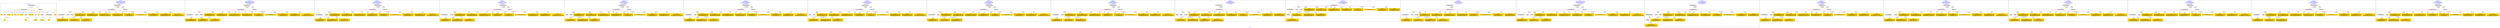 digraph n0 {
fontcolor="blue"
remincross="true"
label="s05-met.json"
subgraph cluster_0 {
label="1-correct model"
n2[style="filled",color="white",fillcolor="lightgray",label="CulturalHeritageObject1"];
n3[shape="plaintext",style="filled",fillcolor="gold",label="Date"];
n4[style="filled",color="white",fillcolor="lightgray",label="Person1"];
n5[shape="plaintext",style="filled",fillcolor="gold",label="Description"];
n6[shape="plaintext",style="filled",fillcolor="gold",label="values"];
n7[shape="plaintext",style="filled",fillcolor="gold",label="Medium"];
n8[shape="plaintext",style="filled",fillcolor="gold",label="values"];
n9[shape="plaintext",style="filled",fillcolor="gold",label="Credit Line"];
n10[style="filled",color="white",fillcolor="lightgray",label="Concept1"];
n11[shape="plaintext",style="filled",fillcolor="gold",label="Accession Number"];
n12[style="filled",color="white",fillcolor="lightgray",label="Place1"];
n13[shape="plaintext",style="filled",fillcolor="gold",label="id"];
n14[style="filled",color="white",fillcolor="lightgray",label="Concept2"];
n15[style="filled",color="white",fillcolor="lightgray",label="CulturalHeritageObject2"];
n16[shape="plaintext",style="filled",fillcolor="gold",label="values"];
n17[shape="plaintext",style="filled",fillcolor="gold",label="Who"];
n18[shape="plaintext",style="filled",fillcolor="gold",label="Geography"];
n19[style="filled",color="white",fillcolor="lightgray",label="EuropeanaAggregation1"];
n20[style="filled",color="white",fillcolor="lightgray",label="WebResource1"];
n21[shape="plaintext",style="filled",fillcolor="gold",label="image"];
n22[shape="plaintext",style="filled",fillcolor="gold",label="values"];
n23[shape="plaintext",style="filled",fillcolor="gold",label="Classification"];
}
subgraph cluster_1 {
label="candidate 0\nlink coherence:0.9411764705882353\nnode coherence:0.9411764705882353\nconfidence:0.5374117136411457\nmapping score:0.5900849502986826\ncost:115.99982\n-precision:0.76-recall:0.62"
n25[style="filled",color="white",fillcolor="lightgray",label="CulturalHeritageObject1"];
n26[style="filled",color="white",fillcolor="lightgray",label="CulturalHeritageObject2"];
n27[style="filled",color="white",fillcolor="lightgray",label="Person1"];
n28[style="filled",color="white",fillcolor="lightgray",label="Concept1"];
n29[style="filled",color="white",fillcolor="lightgray",label="EuropeanaAggregation1"];
n30[style="filled",color="white",fillcolor="lightgray",label="WebResource1"];
n31[shape="plaintext",style="filled",fillcolor="gold",label="Credit Line\n[CulturalHeritageObject,provenance,0.632]\n[CulturalHeritageObject,description,0.157]\n[CulturalHeritageObject,title,0.131]\n[Person,biographicalInformation,0.079]"];
n32[shape="plaintext",style="filled",fillcolor="gold",label="image\n[WebResource,classLink,0.671]\n[Document,classLink,0.323]\n[CulturalHeritageObject,description,0.003]\n[CulturalHeritageObject,accessionNumber,0.003]"];
n33[shape="plaintext",style="filled",fillcolor="gold",label="Medium\n[CulturalHeritageObject,medium,0.791]\n[CulturalHeritageObject,provenance,0.081]\n[CulturalHeritageObject,description,0.069]\n[Person,biographicalInformation,0.059]"];
n34[shape="plaintext",style="filled",fillcolor="gold",label="values\n[CulturalHeritageObject,extent,0.649]\n[CulturalHeritageObject,accessionNumber,0.189]\n[CulturalHeritageObject,description,0.089]\n[CulturalHeritageObject,provenance,0.073]"];
n35[shape="plaintext",style="filled",fillcolor="gold",label="Who\n[Person,nameOfThePerson,0.41]\n[Document,classLink,0.365]\n[CulturalHeritageObject,description,0.122]\n[WebResource,classLink,0.103]"];
n36[shape="plaintext",style="filled",fillcolor="gold",label="values\n[CulturalHeritageObject,description,0.283]\n[CulturalHeritageObject,provenance,0.277]\n[Person,biographicalInformation,0.256]\n[CulturalHeritageObject,title,0.184]"];
n37[shape="plaintext",style="filled",fillcolor="gold",label="Classification\n[Person,biographicalInformation,0.434]\n[Concept,prefLabel,0.234]\n[CulturalHeritageObject,description,0.215]\n[CulturalHeritageObject,title,0.117]"];
n38[shape="plaintext",style="filled",fillcolor="gold",label="Date\n[CulturalHeritageObject,created,0.506]\n[Person,dateOfBirth,0.23]\n[Person,dateOfDeath,0.201]\n[Person,biographicalInformation,0.063]"];
n39[shape="plaintext",style="filled",fillcolor="gold",label="Accession Number\n[CulturalHeritageObject,accessionNumber,1.0]"];
n40[shape="plaintext",style="filled",fillcolor="gold",label="Geography\n[CulturalHeritageObject,provenance,0.501]\n[CulturalHeritageObject,title,0.189]\n[Concept,prefLabel,0.163]\n[CulturalHeritageObject,description,0.147]"];
n41[shape="plaintext",style="filled",fillcolor="gold",label="Description\n[CulturalHeritageObject,description,0.416]\n[Person,biographicalInformation,0.398]\n[CulturalHeritageObject,title,0.125]\n[CulturalHeritageObject,provenance,0.061]"];
n42[shape="plaintext",style="filled",fillcolor="gold",label="values\n[CulturalHeritageObject,medium,0.454]\n[Person,biographicalInformation,0.257]\n[CulturalHeritageObject,description,0.173]\n[CulturalHeritageObject,provenance,0.115]"];
}
subgraph cluster_2 {
label="candidate 1\nlink coherence:0.9411764705882353\nnode coherence:0.9411764705882353\nconfidence:0.5336524254755728\nmapping score:0.5888318542434916\ncost:115.99989\n-precision:0.65-recall:0.52"
n44[style="filled",color="white",fillcolor="lightgray",label="CulturalHeritageObject1"];
n45[style="filled",color="white",fillcolor="lightgray",label="CulturalHeritageObject2"];
n46[style="filled",color="white",fillcolor="lightgray",label="Concept1"];
n47[style="filled",color="white",fillcolor="lightgray",label="Document1"];
n48[style="filled",color="white",fillcolor="lightgray",label="EuropeanaAggregation1"];
n49[style="filled",color="white",fillcolor="lightgray",label="WebResource1"];
n50[shape="plaintext",style="filled",fillcolor="gold",label="Credit Line\n[CulturalHeritageObject,provenance,0.632]\n[CulturalHeritageObject,description,0.157]\n[CulturalHeritageObject,title,0.131]\n[Person,biographicalInformation,0.079]"];
n51[shape="plaintext",style="filled",fillcolor="gold",label="image\n[WebResource,classLink,0.671]\n[Document,classLink,0.323]\n[CulturalHeritageObject,description,0.003]\n[CulturalHeritageObject,accessionNumber,0.003]"];
n52[shape="plaintext",style="filled",fillcolor="gold",label="Medium\n[CulturalHeritageObject,medium,0.791]\n[CulturalHeritageObject,provenance,0.081]\n[CulturalHeritageObject,description,0.069]\n[Person,biographicalInformation,0.059]"];
n53[shape="plaintext",style="filled",fillcolor="gold",label="values\n[CulturalHeritageObject,extent,0.649]\n[CulturalHeritageObject,accessionNumber,0.189]\n[CulturalHeritageObject,description,0.089]\n[CulturalHeritageObject,provenance,0.073]"];
n54[shape="plaintext",style="filled",fillcolor="gold",label="values\n[CulturalHeritageObject,description,0.283]\n[CulturalHeritageObject,provenance,0.277]\n[Person,biographicalInformation,0.256]\n[CulturalHeritageObject,title,0.184]"];
n55[shape="plaintext",style="filled",fillcolor="gold",label="Classification\n[Person,biographicalInformation,0.434]\n[Concept,prefLabel,0.234]\n[CulturalHeritageObject,description,0.215]\n[CulturalHeritageObject,title,0.117]"];
n56[shape="plaintext",style="filled",fillcolor="gold",label="Date\n[CulturalHeritageObject,created,0.506]\n[Person,dateOfBirth,0.23]\n[Person,dateOfDeath,0.201]\n[Person,biographicalInformation,0.063]"];
n57[shape="plaintext",style="filled",fillcolor="gold",label="Accession Number\n[CulturalHeritageObject,accessionNumber,1.0]"];
n58[shape="plaintext",style="filled",fillcolor="gold",label="Geography\n[CulturalHeritageObject,provenance,0.501]\n[CulturalHeritageObject,title,0.189]\n[Concept,prefLabel,0.163]\n[CulturalHeritageObject,description,0.147]"];
n59[shape="plaintext",style="filled",fillcolor="gold",label="Who\n[Person,nameOfThePerson,0.41]\n[Document,classLink,0.365]\n[CulturalHeritageObject,description,0.122]\n[WebResource,classLink,0.103]"];
n60[shape="plaintext",style="filled",fillcolor="gold",label="Description\n[CulturalHeritageObject,description,0.416]\n[Person,biographicalInformation,0.398]\n[CulturalHeritageObject,title,0.125]\n[CulturalHeritageObject,provenance,0.061]"];
n61[shape="plaintext",style="filled",fillcolor="gold",label="values\n[CulturalHeritageObject,medium,0.454]\n[Person,biographicalInformation,0.257]\n[CulturalHeritageObject,description,0.173]\n[CulturalHeritageObject,provenance,0.115]"];
}
subgraph cluster_3 {
label="candidate 10\nlink coherence:0.9375\nnode coherence:0.9375\nconfidence:0.5078880532337203\nmapping score:0.5929071288556845\ncost:114.9999\n-precision:0.56-recall:0.43"
n63[style="filled",color="white",fillcolor="lightgray",label="CulturalHeritageObject1"];
n64[style="filled",color="white",fillcolor="lightgray",label="CulturalHeritageObject2"];
n65[style="filled",color="white",fillcolor="lightgray",label="Document1"];
n66[style="filled",color="white",fillcolor="lightgray",label="EuropeanaAggregation1"];
n67[style="filled",color="white",fillcolor="lightgray",label="WebResource1"];
n68[shape="plaintext",style="filled",fillcolor="gold",label="Credit Line\n[CulturalHeritageObject,provenance,0.632]\n[CulturalHeritageObject,description,0.157]\n[CulturalHeritageObject,title,0.131]\n[Person,biographicalInformation,0.079]"];
n69[shape="plaintext",style="filled",fillcolor="gold",label="Classification\n[Person,biographicalInformation,0.434]\n[Concept,prefLabel,0.234]\n[CulturalHeritageObject,description,0.215]\n[CulturalHeritageObject,title,0.117]"];
n70[shape="plaintext",style="filled",fillcolor="gold",label="image\n[WebResource,classLink,0.671]\n[Document,classLink,0.323]\n[CulturalHeritageObject,description,0.003]\n[CulturalHeritageObject,accessionNumber,0.003]"];
n71[shape="plaintext",style="filled",fillcolor="gold",label="Medium\n[CulturalHeritageObject,medium,0.791]\n[CulturalHeritageObject,provenance,0.081]\n[CulturalHeritageObject,description,0.069]\n[Person,biographicalInformation,0.059]"];
n72[shape="plaintext",style="filled",fillcolor="gold",label="values\n[CulturalHeritageObject,extent,0.649]\n[CulturalHeritageObject,accessionNumber,0.189]\n[CulturalHeritageObject,description,0.089]\n[CulturalHeritageObject,provenance,0.073]"];
n73[shape="plaintext",style="filled",fillcolor="gold",label="Description\n[CulturalHeritageObject,description,0.416]\n[Person,biographicalInformation,0.398]\n[CulturalHeritageObject,title,0.125]\n[CulturalHeritageObject,provenance,0.061]"];
n74[shape="plaintext",style="filled",fillcolor="gold",label="Date\n[CulturalHeritageObject,created,0.506]\n[Person,dateOfBirth,0.23]\n[Person,dateOfDeath,0.201]\n[Person,biographicalInformation,0.063]"];
n75[shape="plaintext",style="filled",fillcolor="gold",label="Accession Number\n[CulturalHeritageObject,accessionNumber,1.0]"];
n76[shape="plaintext",style="filled",fillcolor="gold",label="Geography\n[CulturalHeritageObject,provenance,0.501]\n[CulturalHeritageObject,title,0.189]\n[Concept,prefLabel,0.163]\n[CulturalHeritageObject,description,0.147]"];
n77[shape="plaintext",style="filled",fillcolor="gold",label="Who\n[Person,nameOfThePerson,0.41]\n[Document,classLink,0.365]\n[CulturalHeritageObject,description,0.122]\n[WebResource,classLink,0.103]"];
n78[shape="plaintext",style="filled",fillcolor="gold",label="values\n[CulturalHeritageObject,description,0.283]\n[CulturalHeritageObject,provenance,0.277]\n[Person,biographicalInformation,0.256]\n[CulturalHeritageObject,title,0.184]"];
n79[shape="plaintext",style="filled",fillcolor="gold",label="values\n[CulturalHeritageObject,medium,0.454]\n[Person,biographicalInformation,0.257]\n[CulturalHeritageObject,description,0.173]\n[CulturalHeritageObject,provenance,0.115]"];
}
subgraph cluster_4 {
label="candidate 11\nlink coherence:0.9375\nnode coherence:0.9375\nconfidence:0.5056977147743896\nmapping score:0.5921770160359076\ncost:114.9999\n-precision:0.69-recall:0.52"
n81[style="filled",color="white",fillcolor="lightgray",label="CulturalHeritageObject1"];
n82[style="filled",color="white",fillcolor="lightgray",label="CulturalHeritageObject2"];
n83[style="filled",color="white",fillcolor="lightgray",label="Document1"];
n84[style="filled",color="white",fillcolor="lightgray",label="EuropeanaAggregation1"];
n85[style="filled",color="white",fillcolor="lightgray",label="WebResource1"];
n86[shape="plaintext",style="filled",fillcolor="gold",label="values\n[CulturalHeritageObject,description,0.283]\n[CulturalHeritageObject,provenance,0.277]\n[Person,biographicalInformation,0.256]\n[CulturalHeritageObject,title,0.184]"];
n87[shape="plaintext",style="filled",fillcolor="gold",label="Classification\n[Person,biographicalInformation,0.434]\n[Concept,prefLabel,0.234]\n[CulturalHeritageObject,description,0.215]\n[CulturalHeritageObject,title,0.117]"];
n88[shape="plaintext",style="filled",fillcolor="gold",label="image\n[WebResource,classLink,0.671]\n[Document,classLink,0.323]\n[CulturalHeritageObject,description,0.003]\n[CulturalHeritageObject,accessionNumber,0.003]"];
n89[shape="plaintext",style="filled",fillcolor="gold",label="Medium\n[CulturalHeritageObject,medium,0.791]\n[CulturalHeritageObject,provenance,0.081]\n[CulturalHeritageObject,description,0.069]\n[Person,biographicalInformation,0.059]"];
n90[shape="plaintext",style="filled",fillcolor="gold",label="values\n[CulturalHeritageObject,extent,0.649]\n[CulturalHeritageObject,accessionNumber,0.189]\n[CulturalHeritageObject,description,0.089]\n[CulturalHeritageObject,provenance,0.073]"];
n91[shape="plaintext",style="filled",fillcolor="gold",label="Geography\n[CulturalHeritageObject,provenance,0.501]\n[CulturalHeritageObject,title,0.189]\n[Concept,prefLabel,0.163]\n[CulturalHeritageObject,description,0.147]"];
n92[shape="plaintext",style="filled",fillcolor="gold",label="Date\n[CulturalHeritageObject,created,0.506]\n[Person,dateOfBirth,0.23]\n[Person,dateOfDeath,0.201]\n[Person,biographicalInformation,0.063]"];
n93[shape="plaintext",style="filled",fillcolor="gold",label="Accession Number\n[CulturalHeritageObject,accessionNumber,1.0]"];
n94[shape="plaintext",style="filled",fillcolor="gold",label="Credit Line\n[CulturalHeritageObject,provenance,0.632]\n[CulturalHeritageObject,description,0.157]\n[CulturalHeritageObject,title,0.131]\n[Person,biographicalInformation,0.079]"];
n95[shape="plaintext",style="filled",fillcolor="gold",label="Who\n[Person,nameOfThePerson,0.41]\n[Document,classLink,0.365]\n[CulturalHeritageObject,description,0.122]\n[WebResource,classLink,0.103]"];
n96[shape="plaintext",style="filled",fillcolor="gold",label="Description\n[CulturalHeritageObject,description,0.416]\n[Person,biographicalInformation,0.398]\n[CulturalHeritageObject,title,0.125]\n[CulturalHeritageObject,provenance,0.061]"];
n97[shape="plaintext",style="filled",fillcolor="gold",label="values\n[CulturalHeritageObject,medium,0.454]\n[Person,biographicalInformation,0.257]\n[CulturalHeritageObject,description,0.173]\n[CulturalHeritageObject,provenance,0.115]"];
}
subgraph cluster_5 {
label="candidate 12\nlink coherence:0.9375\nnode coherence:0.9375\nconfidence:0.5050140699410001\nmapping score:0.5919491344247778\ncost:15.99982\n-precision:0.69-recall:0.52"
n99[style="filled",color="white",fillcolor="lightgray",label="CulturalHeritageObject1"];
n100[style="filled",color="white",fillcolor="lightgray",label="Person1"];
n101[style="filled",color="white",fillcolor="lightgray",label="Concept1"];
n102[style="filled",color="white",fillcolor="lightgray",label="EuropeanaAggregation1"];
n103[style="filled",color="white",fillcolor="lightgray",label="WebResource1"];
n104[shape="plaintext",style="filled",fillcolor="gold",label="Credit Line\n[CulturalHeritageObject,provenance,0.632]\n[CulturalHeritageObject,description,0.157]\n[CulturalHeritageObject,title,0.131]\n[Person,biographicalInformation,0.079]"];
n105[shape="plaintext",style="filled",fillcolor="gold",label="image\n[WebResource,classLink,0.671]\n[Document,classLink,0.323]\n[CulturalHeritageObject,description,0.003]\n[CulturalHeritageObject,accessionNumber,0.003]"];
n106[shape="plaintext",style="filled",fillcolor="gold",label="Medium\n[CulturalHeritageObject,medium,0.791]\n[CulturalHeritageObject,provenance,0.081]\n[CulturalHeritageObject,description,0.069]\n[Person,biographicalInformation,0.059]"];
n107[shape="plaintext",style="filled",fillcolor="gold",label="values\n[CulturalHeritageObject,extent,0.649]\n[CulturalHeritageObject,accessionNumber,0.189]\n[CulturalHeritageObject,description,0.089]\n[CulturalHeritageObject,provenance,0.073]"];
n108[shape="plaintext",style="filled",fillcolor="gold",label="Who\n[Person,nameOfThePerson,0.41]\n[Document,classLink,0.365]\n[CulturalHeritageObject,description,0.122]\n[WebResource,classLink,0.103]"];
n109[shape="plaintext",style="filled",fillcolor="gold",label="Description\n[CulturalHeritageObject,description,0.416]\n[Person,biographicalInformation,0.398]\n[CulturalHeritageObject,title,0.125]\n[CulturalHeritageObject,provenance,0.061]"];
n110[shape="plaintext",style="filled",fillcolor="gold",label="Classification\n[Person,biographicalInformation,0.434]\n[Concept,prefLabel,0.234]\n[CulturalHeritageObject,description,0.215]\n[CulturalHeritageObject,title,0.117]"];
n111[shape="plaintext",style="filled",fillcolor="gold",label="Date\n[CulturalHeritageObject,created,0.506]\n[Person,dateOfBirth,0.23]\n[Person,dateOfDeath,0.201]\n[Person,biographicalInformation,0.063]"];
n112[shape="plaintext",style="filled",fillcolor="gold",label="Accession Number\n[CulturalHeritageObject,accessionNumber,1.0]"];
n113[shape="plaintext",style="filled",fillcolor="gold",label="Geography\n[CulturalHeritageObject,provenance,0.501]\n[CulturalHeritageObject,title,0.189]\n[Concept,prefLabel,0.163]\n[CulturalHeritageObject,description,0.147]"];
n114[shape="plaintext",style="filled",fillcolor="gold",label="values\n[CulturalHeritageObject,medium,0.454]\n[Person,biographicalInformation,0.257]\n[CulturalHeritageObject,description,0.173]\n[CulturalHeritageObject,provenance,0.115]"];
n115[shape="plaintext",style="filled",fillcolor="gold",label="values\n[CulturalHeritageObject,description,0.283]\n[CulturalHeritageObject,provenance,0.277]\n[Person,biographicalInformation,0.256]\n[CulturalHeritageObject,title,0.184]"];
}
subgraph cluster_6 {
label="candidate 13\nlink coherence:0.9375\nnode coherence:0.9375\nconfidence:0.5042627799745941\nmapping score:0.5916987044359757\ncost:114.99983\n-precision:0.75-recall:0.57"
n117[style="filled",color="white",fillcolor="lightgray",label="CulturalHeritageObject1"];
n118[style="filled",color="white",fillcolor="lightgray",label="CulturalHeritageObject2"];
n119[style="filled",color="white",fillcolor="lightgray",label="Person1"];
n120[style="filled",color="white",fillcolor="lightgray",label="EuropeanaAggregation1"];
n121[style="filled",color="white",fillcolor="lightgray",label="WebResource1"];
n122[shape="plaintext",style="filled",fillcolor="gold",label="Credit Line\n[CulturalHeritageObject,provenance,0.632]\n[CulturalHeritageObject,description,0.157]\n[CulturalHeritageObject,title,0.131]\n[Person,biographicalInformation,0.079]"];
n123[shape="plaintext",style="filled",fillcolor="gold",label="Classification\n[Person,biographicalInformation,0.434]\n[Concept,prefLabel,0.234]\n[CulturalHeritageObject,description,0.215]\n[CulturalHeritageObject,title,0.117]"];
n124[shape="plaintext",style="filled",fillcolor="gold",label="image\n[WebResource,classLink,0.671]\n[Document,classLink,0.323]\n[CulturalHeritageObject,description,0.003]\n[CulturalHeritageObject,accessionNumber,0.003]"];
n125[shape="plaintext",style="filled",fillcolor="gold",label="Medium\n[CulturalHeritageObject,medium,0.791]\n[CulturalHeritageObject,provenance,0.081]\n[CulturalHeritageObject,description,0.069]\n[Person,biographicalInformation,0.059]"];
n126[shape="plaintext",style="filled",fillcolor="gold",label="values\n[CulturalHeritageObject,extent,0.649]\n[CulturalHeritageObject,accessionNumber,0.189]\n[CulturalHeritageObject,description,0.089]\n[CulturalHeritageObject,provenance,0.073]"];
n127[shape="plaintext",style="filled",fillcolor="gold",label="Who\n[Person,nameOfThePerson,0.41]\n[Document,classLink,0.365]\n[CulturalHeritageObject,description,0.122]\n[WebResource,classLink,0.103]"];
n128[shape="plaintext",style="filled",fillcolor="gold",label="values\n[CulturalHeritageObject,description,0.283]\n[CulturalHeritageObject,provenance,0.277]\n[Person,biographicalInformation,0.256]\n[CulturalHeritageObject,title,0.184]"];
n129[shape="plaintext",style="filled",fillcolor="gold",label="Date\n[CulturalHeritageObject,created,0.506]\n[Person,dateOfBirth,0.23]\n[Person,dateOfDeath,0.201]\n[Person,biographicalInformation,0.063]"];
n130[shape="plaintext",style="filled",fillcolor="gold",label="Accession Number\n[CulturalHeritageObject,accessionNumber,1.0]"];
n131[shape="plaintext",style="filled",fillcolor="gold",label="Geography\n[CulturalHeritageObject,provenance,0.501]\n[CulturalHeritageObject,title,0.189]\n[Concept,prefLabel,0.163]\n[CulturalHeritageObject,description,0.147]"];
n132[shape="plaintext",style="filled",fillcolor="gold",label="Description\n[CulturalHeritageObject,description,0.416]\n[Person,biographicalInformation,0.398]\n[CulturalHeritageObject,title,0.125]\n[CulturalHeritageObject,provenance,0.061]"];
n133[shape="plaintext",style="filled",fillcolor="gold",label="values\n[CulturalHeritageObject,medium,0.454]\n[Person,biographicalInformation,0.257]\n[CulturalHeritageObject,description,0.173]\n[CulturalHeritageObject,provenance,0.115]"];
}
subgraph cluster_7 {
label="candidate 14\nlink coherence:0.9375\nnode coherence:0.9375\nconfidence:0.5028237314816694\nmapping score:0.5912190216050008\ncost:15.99982\n-precision:0.81-recall:0.62"
n135[style="filled",color="white",fillcolor="lightgray",label="CulturalHeritageObject1"];
n136[style="filled",color="white",fillcolor="lightgray",label="Person1"];
n137[style="filled",color="white",fillcolor="lightgray",label="Concept1"];
n138[style="filled",color="white",fillcolor="lightgray",label="EuropeanaAggregation1"];
n139[style="filled",color="white",fillcolor="lightgray",label="WebResource1"];
n140[shape="plaintext",style="filled",fillcolor="gold",label="values\n[CulturalHeritageObject,description,0.283]\n[CulturalHeritageObject,provenance,0.277]\n[Person,biographicalInformation,0.256]\n[CulturalHeritageObject,title,0.184]"];
n141[shape="plaintext",style="filled",fillcolor="gold",label="image\n[WebResource,classLink,0.671]\n[Document,classLink,0.323]\n[CulturalHeritageObject,description,0.003]\n[CulturalHeritageObject,accessionNumber,0.003]"];
n142[shape="plaintext",style="filled",fillcolor="gold",label="Medium\n[CulturalHeritageObject,medium,0.791]\n[CulturalHeritageObject,provenance,0.081]\n[CulturalHeritageObject,description,0.069]\n[Person,biographicalInformation,0.059]"];
n143[shape="plaintext",style="filled",fillcolor="gold",label="values\n[CulturalHeritageObject,extent,0.649]\n[CulturalHeritageObject,accessionNumber,0.189]\n[CulturalHeritageObject,description,0.089]\n[CulturalHeritageObject,provenance,0.073]"];
n144[shape="plaintext",style="filled",fillcolor="gold",label="Who\n[Person,nameOfThePerson,0.41]\n[Document,classLink,0.365]\n[CulturalHeritageObject,description,0.122]\n[WebResource,classLink,0.103]"];
n145[shape="plaintext",style="filled",fillcolor="gold",label="Geography\n[CulturalHeritageObject,provenance,0.501]\n[CulturalHeritageObject,title,0.189]\n[Concept,prefLabel,0.163]\n[CulturalHeritageObject,description,0.147]"];
n146[shape="plaintext",style="filled",fillcolor="gold",label="Classification\n[Person,biographicalInformation,0.434]\n[Concept,prefLabel,0.234]\n[CulturalHeritageObject,description,0.215]\n[CulturalHeritageObject,title,0.117]"];
n147[shape="plaintext",style="filled",fillcolor="gold",label="Date\n[CulturalHeritageObject,created,0.506]\n[Person,dateOfBirth,0.23]\n[Person,dateOfDeath,0.201]\n[Person,biographicalInformation,0.063]"];
n148[shape="plaintext",style="filled",fillcolor="gold",label="Accession Number\n[CulturalHeritageObject,accessionNumber,1.0]"];
n149[shape="plaintext",style="filled",fillcolor="gold",label="Credit Line\n[CulturalHeritageObject,provenance,0.632]\n[CulturalHeritageObject,description,0.157]\n[CulturalHeritageObject,title,0.131]\n[Person,biographicalInformation,0.079]"];
n150[shape="plaintext",style="filled",fillcolor="gold",label="values\n[CulturalHeritageObject,medium,0.454]\n[Person,biographicalInformation,0.257]\n[CulturalHeritageObject,description,0.173]\n[CulturalHeritageObject,provenance,0.115]"];
n151[shape="plaintext",style="filled",fillcolor="gold",label="Description\n[CulturalHeritageObject,description,0.416]\n[Person,biographicalInformation,0.398]\n[CulturalHeritageObject,title,0.125]\n[CulturalHeritageObject,provenance,0.061]"];
}
subgraph cluster_8 {
label="candidate 15\nlink coherence:0.9375\nnode coherence:0.9375\nconfidence:0.4952647989385616\nmapping score:0.5886993774239649\ncost:15.99983\n-precision:0.69-recall:0.52"
n153[style="filled",color="white",fillcolor="lightgray",label="CulturalHeritageObject1"];
n154[style="filled",color="white",fillcolor="lightgray",label="CulturalHeritageObject2"];
n155[style="filled",color="white",fillcolor="lightgray",label="Person1"];
n156[style="filled",color="white",fillcolor="lightgray",label="EuropeanaAggregation1"];
n157[style="filled",color="white",fillcolor="lightgray",label="WebResource1"];
n158[shape="plaintext",style="filled",fillcolor="gold",label="Credit Line\n[CulturalHeritageObject,provenance,0.632]\n[CulturalHeritageObject,description,0.157]\n[CulturalHeritageObject,title,0.131]\n[Person,biographicalInformation,0.079]"];
n159[shape="plaintext",style="filled",fillcolor="gold",label="Classification\n[Person,biographicalInformation,0.434]\n[Concept,prefLabel,0.234]\n[CulturalHeritageObject,description,0.215]\n[CulturalHeritageObject,title,0.117]"];
n160[shape="plaintext",style="filled",fillcolor="gold",label="image\n[WebResource,classLink,0.671]\n[Document,classLink,0.323]\n[CulturalHeritageObject,description,0.003]\n[CulturalHeritageObject,accessionNumber,0.003]"];
n161[shape="plaintext",style="filled",fillcolor="gold",label="Medium\n[CulturalHeritageObject,medium,0.791]\n[CulturalHeritageObject,provenance,0.081]\n[CulturalHeritageObject,description,0.069]\n[Person,biographicalInformation,0.059]"];
n162[shape="plaintext",style="filled",fillcolor="gold",label="values\n[CulturalHeritageObject,extent,0.649]\n[CulturalHeritageObject,accessionNumber,0.189]\n[CulturalHeritageObject,description,0.089]\n[CulturalHeritageObject,provenance,0.073]"];
n163[shape="plaintext",style="filled",fillcolor="gold",label="Who\n[Person,nameOfThePerson,0.41]\n[Document,classLink,0.365]\n[CulturalHeritageObject,description,0.122]\n[WebResource,classLink,0.103]"];
n164[shape="plaintext",style="filled",fillcolor="gold",label="Description\n[CulturalHeritageObject,description,0.416]\n[Person,biographicalInformation,0.398]\n[CulturalHeritageObject,title,0.125]\n[CulturalHeritageObject,provenance,0.061]"];
n165[shape="plaintext",style="filled",fillcolor="gold",label="Date\n[CulturalHeritageObject,created,0.506]\n[Person,dateOfBirth,0.23]\n[Person,dateOfDeath,0.201]\n[Person,biographicalInformation,0.063]"];
n166[shape="plaintext",style="filled",fillcolor="gold",label="Accession Number\n[CulturalHeritageObject,accessionNumber,1.0]"];
n167[shape="plaintext",style="filled",fillcolor="gold",label="Geography\n[CulturalHeritageObject,provenance,0.501]\n[CulturalHeritageObject,title,0.189]\n[Concept,prefLabel,0.163]\n[CulturalHeritageObject,description,0.147]"];
n168[shape="plaintext",style="filled",fillcolor="gold",label="values\n[CulturalHeritageObject,medium,0.454]\n[Person,biographicalInformation,0.257]\n[CulturalHeritageObject,description,0.173]\n[CulturalHeritageObject,provenance,0.115]"];
n169[shape="plaintext",style="filled",fillcolor="gold",label="values\n[CulturalHeritageObject,description,0.283]\n[CulturalHeritageObject,provenance,0.277]\n[Person,biographicalInformation,0.256]\n[CulturalHeritageObject,title,0.184]"];
}
subgraph cluster_9 {
label="candidate 16\nlink coherence:0.9375\nnode coherence:0.9375\nconfidence:0.493074460479231\nmapping score:0.5879692646041881\ncost:15.99983\n-precision:0.81-recall:0.62"
n171[style="filled",color="white",fillcolor="lightgray",label="CulturalHeritageObject1"];
n172[style="filled",color="white",fillcolor="lightgray",label="CulturalHeritageObject2"];
n173[style="filled",color="white",fillcolor="lightgray",label="Person1"];
n174[style="filled",color="white",fillcolor="lightgray",label="EuropeanaAggregation1"];
n175[style="filled",color="white",fillcolor="lightgray",label="WebResource1"];
n176[shape="plaintext",style="filled",fillcolor="gold",label="values\n[CulturalHeritageObject,description,0.283]\n[CulturalHeritageObject,provenance,0.277]\n[Person,biographicalInformation,0.256]\n[CulturalHeritageObject,title,0.184]"];
n177[shape="plaintext",style="filled",fillcolor="gold",label="Classification\n[Person,biographicalInformation,0.434]\n[Concept,prefLabel,0.234]\n[CulturalHeritageObject,description,0.215]\n[CulturalHeritageObject,title,0.117]"];
n178[shape="plaintext",style="filled",fillcolor="gold",label="image\n[WebResource,classLink,0.671]\n[Document,classLink,0.323]\n[CulturalHeritageObject,description,0.003]\n[CulturalHeritageObject,accessionNumber,0.003]"];
n179[shape="plaintext",style="filled",fillcolor="gold",label="Medium\n[CulturalHeritageObject,medium,0.791]\n[CulturalHeritageObject,provenance,0.081]\n[CulturalHeritageObject,description,0.069]\n[Person,biographicalInformation,0.059]"];
n180[shape="plaintext",style="filled",fillcolor="gold",label="values\n[CulturalHeritageObject,extent,0.649]\n[CulturalHeritageObject,accessionNumber,0.189]\n[CulturalHeritageObject,description,0.089]\n[CulturalHeritageObject,provenance,0.073]"];
n181[shape="plaintext",style="filled",fillcolor="gold",label="Who\n[Person,nameOfThePerson,0.41]\n[Document,classLink,0.365]\n[CulturalHeritageObject,description,0.122]\n[WebResource,classLink,0.103]"];
n182[shape="plaintext",style="filled",fillcolor="gold",label="Geography\n[CulturalHeritageObject,provenance,0.501]\n[CulturalHeritageObject,title,0.189]\n[Concept,prefLabel,0.163]\n[CulturalHeritageObject,description,0.147]"];
n183[shape="plaintext",style="filled",fillcolor="gold",label="Date\n[CulturalHeritageObject,created,0.506]\n[Person,dateOfBirth,0.23]\n[Person,dateOfDeath,0.201]\n[Person,biographicalInformation,0.063]"];
n184[shape="plaintext",style="filled",fillcolor="gold",label="Accession Number\n[CulturalHeritageObject,accessionNumber,1.0]"];
n185[shape="plaintext",style="filled",fillcolor="gold",label="Credit Line\n[CulturalHeritageObject,provenance,0.632]\n[CulturalHeritageObject,description,0.157]\n[CulturalHeritageObject,title,0.131]\n[Person,biographicalInformation,0.079]"];
n186[shape="plaintext",style="filled",fillcolor="gold",label="values\n[CulturalHeritageObject,medium,0.454]\n[Person,biographicalInformation,0.257]\n[CulturalHeritageObject,description,0.173]\n[CulturalHeritageObject,provenance,0.115]"];
n187[shape="plaintext",style="filled",fillcolor="gold",label="Description\n[CulturalHeritageObject,description,0.416]\n[Person,biographicalInformation,0.398]\n[CulturalHeritageObject,title,0.125]\n[CulturalHeritageObject,provenance,0.061]"];
}
subgraph cluster_10 {
label="candidate 17\nlink coherence:0.9375\nnode coherence:0.9375\nconfidence:0.49203230468589365\nmapping score:0.5876218793397423\ncost:15.99987\n-precision:0.62-recall:0.48"
n189[style="filled",color="white",fillcolor="lightgray",label="CulturalHeritageObject1"];
n190[style="filled",color="white",fillcolor="lightgray",label="Person1"];
n191[style="filled",color="white",fillcolor="lightgray",label="Concept1"];
n192[style="filled",color="white",fillcolor="lightgray",label="Document1"];
n193[style="filled",color="white",fillcolor="lightgray",label="EuropeanaAggregation1"];
n194[shape="plaintext",style="filled",fillcolor="gold",label="Credit Line\n[CulturalHeritageObject,provenance,0.632]\n[CulturalHeritageObject,description,0.157]\n[CulturalHeritageObject,title,0.131]\n[Person,biographicalInformation,0.079]"];
n195[shape="plaintext",style="filled",fillcolor="gold",label="Medium\n[CulturalHeritageObject,medium,0.791]\n[CulturalHeritageObject,provenance,0.081]\n[CulturalHeritageObject,description,0.069]\n[Person,biographicalInformation,0.059]"];
n196[shape="plaintext",style="filled",fillcolor="gold",label="values\n[CulturalHeritageObject,extent,0.649]\n[CulturalHeritageObject,accessionNumber,0.189]\n[CulturalHeritageObject,description,0.089]\n[CulturalHeritageObject,provenance,0.073]"];
n197[shape="plaintext",style="filled",fillcolor="gold",label="Who\n[Person,nameOfThePerson,0.41]\n[Document,classLink,0.365]\n[CulturalHeritageObject,description,0.122]\n[WebResource,classLink,0.103]"];
n198[shape="plaintext",style="filled",fillcolor="gold",label="values\n[CulturalHeritageObject,description,0.283]\n[CulturalHeritageObject,provenance,0.277]\n[Person,biographicalInformation,0.256]\n[CulturalHeritageObject,title,0.184]"];
n199[shape="plaintext",style="filled",fillcolor="gold",label="Classification\n[Person,biographicalInformation,0.434]\n[Concept,prefLabel,0.234]\n[CulturalHeritageObject,description,0.215]\n[CulturalHeritageObject,title,0.117]"];
n200[shape="plaintext",style="filled",fillcolor="gold",label="Date\n[CulturalHeritageObject,created,0.506]\n[Person,dateOfBirth,0.23]\n[Person,dateOfDeath,0.201]\n[Person,biographicalInformation,0.063]"];
n201[shape="plaintext",style="filled",fillcolor="gold",label="Accession Number\n[CulturalHeritageObject,accessionNumber,1.0]"];
n202[shape="plaintext",style="filled",fillcolor="gold",label="Geography\n[CulturalHeritageObject,provenance,0.501]\n[CulturalHeritageObject,title,0.189]\n[Concept,prefLabel,0.163]\n[CulturalHeritageObject,description,0.147]"];
n203[shape="plaintext",style="filled",fillcolor="gold",label="image\n[WebResource,classLink,0.671]\n[Document,classLink,0.323]\n[CulturalHeritageObject,description,0.003]\n[CulturalHeritageObject,accessionNumber,0.003]"];
n204[shape="plaintext",style="filled",fillcolor="gold",label="values\n[CulturalHeritageObject,medium,0.454]\n[Person,biographicalInformation,0.257]\n[CulturalHeritageObject,description,0.173]\n[CulturalHeritageObject,provenance,0.115]"];
n205[shape="plaintext",style="filled",fillcolor="gold",label="Description\n[CulturalHeritageObject,description,0.416]\n[Person,biographicalInformation,0.398]\n[CulturalHeritageObject,title,0.125]\n[CulturalHeritageObject,provenance,0.061]"];
}
subgraph cluster_11 {
label="candidate 18\nlink coherence:0.9375\nnode coherence:0.9375\nconfidence:0.49203230468589365\nmapping score:0.5876218793397423\ncost:15.99992\n-precision:0.62-recall:0.48"
n207[style="filled",color="white",fillcolor="lightgray",label="CulturalHeritageObject1"];
n208[style="filled",color="white",fillcolor="lightgray",label="CulturalHeritageObject2"];
n209[style="filled",color="white",fillcolor="lightgray",label="Person1"];
n210[style="filled",color="white",fillcolor="lightgray",label="Concept1"];
n211[style="filled",color="white",fillcolor="lightgray",label="Document2"];
n212[shape="plaintext",style="filled",fillcolor="gold",label="Credit Line\n[CulturalHeritageObject,provenance,0.632]\n[CulturalHeritageObject,description,0.157]\n[CulturalHeritageObject,title,0.131]\n[Person,biographicalInformation,0.079]"];
n213[shape="plaintext",style="filled",fillcolor="gold",label="Medium\n[CulturalHeritageObject,medium,0.791]\n[CulturalHeritageObject,provenance,0.081]\n[CulturalHeritageObject,description,0.069]\n[Person,biographicalInformation,0.059]"];
n214[shape="plaintext",style="filled",fillcolor="gold",label="values\n[CulturalHeritageObject,extent,0.649]\n[CulturalHeritageObject,accessionNumber,0.189]\n[CulturalHeritageObject,description,0.089]\n[CulturalHeritageObject,provenance,0.073]"];
n215[shape="plaintext",style="filled",fillcolor="gold",label="image\n[WebResource,classLink,0.671]\n[Document,classLink,0.323]\n[CulturalHeritageObject,description,0.003]\n[CulturalHeritageObject,accessionNumber,0.003]"];
n216[shape="plaintext",style="filled",fillcolor="gold",label="Who\n[Person,nameOfThePerson,0.41]\n[Document,classLink,0.365]\n[CulturalHeritageObject,description,0.122]\n[WebResource,classLink,0.103]"];
n217[shape="plaintext",style="filled",fillcolor="gold",label="values\n[CulturalHeritageObject,description,0.283]\n[CulturalHeritageObject,provenance,0.277]\n[Person,biographicalInformation,0.256]\n[CulturalHeritageObject,title,0.184]"];
n218[shape="plaintext",style="filled",fillcolor="gold",label="Classification\n[Person,biographicalInformation,0.434]\n[Concept,prefLabel,0.234]\n[CulturalHeritageObject,description,0.215]\n[CulturalHeritageObject,title,0.117]"];
n219[shape="plaintext",style="filled",fillcolor="gold",label="Date\n[CulturalHeritageObject,created,0.506]\n[Person,dateOfBirth,0.23]\n[Person,dateOfDeath,0.201]\n[Person,biographicalInformation,0.063]"];
n220[shape="plaintext",style="filled",fillcolor="gold",label="Accession Number\n[CulturalHeritageObject,accessionNumber,1.0]"];
n221[shape="plaintext",style="filled",fillcolor="gold",label="Geography\n[CulturalHeritageObject,provenance,0.501]\n[CulturalHeritageObject,title,0.189]\n[Concept,prefLabel,0.163]\n[CulturalHeritageObject,description,0.147]"];
n222[shape="plaintext",style="filled",fillcolor="gold",label="values\n[CulturalHeritageObject,medium,0.454]\n[Person,biographicalInformation,0.257]\n[CulturalHeritageObject,description,0.173]\n[CulturalHeritageObject,provenance,0.115]"];
n223[shape="plaintext",style="filled",fillcolor="gold",label="Description\n[CulturalHeritageObject,description,0.416]\n[Person,biographicalInformation,0.398]\n[CulturalHeritageObject,title,0.125]\n[CulturalHeritageObject,provenance,0.061]"];
}
subgraph cluster_12 {
label="candidate 19\nlink coherence:0.9375\nnode coherence:0.9375\nconfidence:0.4822830336834552\nmapping score:0.5843721223389294\ncost:15.99988\n-precision:0.62-recall:0.48"
n225[style="filled",color="white",fillcolor="lightgray",label="CulturalHeritageObject1"];
n226[style="filled",color="white",fillcolor="lightgray",label="CulturalHeritageObject2"];
n227[style="filled",color="white",fillcolor="lightgray",label="Person1"];
n228[style="filled",color="white",fillcolor="lightgray",label="Document1"];
n229[style="filled",color="white",fillcolor="lightgray",label="EuropeanaAggregation1"];
n230[shape="plaintext",style="filled",fillcolor="gold",label="Credit Line\n[CulturalHeritageObject,provenance,0.632]\n[CulturalHeritageObject,description,0.157]\n[CulturalHeritageObject,title,0.131]\n[Person,biographicalInformation,0.079]"];
n231[shape="plaintext",style="filled",fillcolor="gold",label="Classification\n[Person,biographicalInformation,0.434]\n[Concept,prefLabel,0.234]\n[CulturalHeritageObject,description,0.215]\n[CulturalHeritageObject,title,0.117]"];
n232[shape="plaintext",style="filled",fillcolor="gold",label="Medium\n[CulturalHeritageObject,medium,0.791]\n[CulturalHeritageObject,provenance,0.081]\n[CulturalHeritageObject,description,0.069]\n[Person,biographicalInformation,0.059]"];
n233[shape="plaintext",style="filled",fillcolor="gold",label="values\n[CulturalHeritageObject,extent,0.649]\n[CulturalHeritageObject,accessionNumber,0.189]\n[CulturalHeritageObject,description,0.089]\n[CulturalHeritageObject,provenance,0.073]"];
n234[shape="plaintext",style="filled",fillcolor="gold",label="Who\n[Person,nameOfThePerson,0.41]\n[Document,classLink,0.365]\n[CulturalHeritageObject,description,0.122]\n[WebResource,classLink,0.103]"];
n235[shape="plaintext",style="filled",fillcolor="gold",label="values\n[CulturalHeritageObject,description,0.283]\n[CulturalHeritageObject,provenance,0.277]\n[Person,biographicalInformation,0.256]\n[CulturalHeritageObject,title,0.184]"];
n236[shape="plaintext",style="filled",fillcolor="gold",label="Date\n[CulturalHeritageObject,created,0.506]\n[Person,dateOfBirth,0.23]\n[Person,dateOfDeath,0.201]\n[Person,biographicalInformation,0.063]"];
n237[shape="plaintext",style="filled",fillcolor="gold",label="Accession Number\n[CulturalHeritageObject,accessionNumber,1.0]"];
n238[shape="plaintext",style="filled",fillcolor="gold",label="Geography\n[CulturalHeritageObject,provenance,0.501]\n[CulturalHeritageObject,title,0.189]\n[Concept,prefLabel,0.163]\n[CulturalHeritageObject,description,0.147]"];
n239[shape="plaintext",style="filled",fillcolor="gold",label="image\n[WebResource,classLink,0.671]\n[Document,classLink,0.323]\n[CulturalHeritageObject,description,0.003]\n[CulturalHeritageObject,accessionNumber,0.003]"];
n240[shape="plaintext",style="filled",fillcolor="gold",label="values\n[CulturalHeritageObject,medium,0.454]\n[Person,biographicalInformation,0.257]\n[CulturalHeritageObject,description,0.173]\n[CulturalHeritageObject,provenance,0.115]"];
n241[shape="plaintext",style="filled",fillcolor="gold",label="Description\n[CulturalHeritageObject,description,0.416]\n[Person,biographicalInformation,0.398]\n[CulturalHeritageObject,title,0.125]\n[CulturalHeritageObject,provenance,0.061]"];
}
subgraph cluster_13 {
label="candidate 2\nlink coherence:0.9411764705882353\nnode coherence:0.9411764705882353\nconfidence:0.5213966124017316\nmapping score:0.5847465832188778\ncost:115.99982\n-precision:0.71-recall:0.57"
n243[style="filled",color="white",fillcolor="lightgray",label="CulturalHeritageObject1"];
n244[style="filled",color="white",fillcolor="lightgray",label="CulturalHeritageObject2"];
n245[style="filled",color="white",fillcolor="lightgray",label="Person1"];
n246[style="filled",color="white",fillcolor="lightgray",label="Concept1"];
n247[style="filled",color="white",fillcolor="lightgray",label="EuropeanaAggregation1"];
n248[style="filled",color="white",fillcolor="lightgray",label="WebResource1"];
n249[shape="plaintext",style="filled",fillcolor="gold",label="Credit Line\n[CulturalHeritageObject,provenance,0.632]\n[CulturalHeritageObject,description,0.157]\n[CulturalHeritageObject,title,0.131]\n[Person,biographicalInformation,0.079]"];
n250[shape="plaintext",style="filled",fillcolor="gold",label="image\n[WebResource,classLink,0.671]\n[Document,classLink,0.323]\n[CulturalHeritageObject,description,0.003]\n[CulturalHeritageObject,accessionNumber,0.003]"];
n251[shape="plaintext",style="filled",fillcolor="gold",label="Medium\n[CulturalHeritageObject,medium,0.791]\n[CulturalHeritageObject,provenance,0.081]\n[CulturalHeritageObject,description,0.069]\n[Person,biographicalInformation,0.059]"];
n252[shape="plaintext",style="filled",fillcolor="gold",label="values\n[CulturalHeritageObject,extent,0.649]\n[CulturalHeritageObject,accessionNumber,0.189]\n[CulturalHeritageObject,description,0.089]\n[CulturalHeritageObject,provenance,0.073]"];
n253[shape="plaintext",style="filled",fillcolor="gold",label="Who\n[Person,nameOfThePerson,0.41]\n[Document,classLink,0.365]\n[CulturalHeritageObject,description,0.122]\n[WebResource,classLink,0.103]"];
n254[shape="plaintext",style="filled",fillcolor="gold",label="Description\n[CulturalHeritageObject,description,0.416]\n[Person,biographicalInformation,0.398]\n[CulturalHeritageObject,title,0.125]\n[CulturalHeritageObject,provenance,0.061]"];
n255[shape="plaintext",style="filled",fillcolor="gold",label="Classification\n[Person,biographicalInformation,0.434]\n[Concept,prefLabel,0.234]\n[CulturalHeritageObject,description,0.215]\n[CulturalHeritageObject,title,0.117]"];
n256[shape="plaintext",style="filled",fillcolor="gold",label="Date\n[CulturalHeritageObject,created,0.506]\n[Person,dateOfBirth,0.23]\n[Person,dateOfDeath,0.201]\n[Person,biographicalInformation,0.063]"];
n257[shape="plaintext",style="filled",fillcolor="gold",label="Accession Number\n[CulturalHeritageObject,accessionNumber,1.0]"];
n258[shape="plaintext",style="filled",fillcolor="gold",label="Geography\n[CulturalHeritageObject,provenance,0.501]\n[CulturalHeritageObject,title,0.189]\n[Concept,prefLabel,0.163]\n[CulturalHeritageObject,description,0.147]"];
n259[shape="plaintext",style="filled",fillcolor="gold",label="values\n[CulturalHeritageObject,description,0.283]\n[CulturalHeritageObject,provenance,0.277]\n[Person,biographicalInformation,0.256]\n[CulturalHeritageObject,title,0.184]"];
n260[shape="plaintext",style="filled",fillcolor="gold",label="values\n[CulturalHeritageObject,medium,0.454]\n[Person,biographicalInformation,0.257]\n[CulturalHeritageObject,description,0.173]\n[CulturalHeritageObject,provenance,0.115]"];
}
subgraph cluster_14 {
label="candidate 3\nlink coherence:0.9411764705882353\nnode coherence:0.9375\nconfidence:0.49203230468589365\nmapping score:0.5876218793397423\ncost:16.99987\n-precision:0.65-recall:0.52"
n262[style="filled",color="white",fillcolor="lightgray",label="CulturalHeritageObject1"];
n263[style="filled",color="white",fillcolor="lightgray",label="CulturalHeritageObject2"];
n264[style="filled",color="white",fillcolor="lightgray",label="Person1"];
n265[style="filled",color="white",fillcolor="lightgray",label="Concept1"];
n266[style="filled",color="white",fillcolor="lightgray",label="Document2"];
n267[style="filled",color="white",fillcolor="lightgray",label="EuropeanaAggregation1"];
n268[shape="plaintext",style="filled",fillcolor="gold",label="Credit Line\n[CulturalHeritageObject,provenance,0.632]\n[CulturalHeritageObject,description,0.157]\n[CulturalHeritageObject,title,0.131]\n[Person,biographicalInformation,0.079]"];
n269[shape="plaintext",style="filled",fillcolor="gold",label="Medium\n[CulturalHeritageObject,medium,0.791]\n[CulturalHeritageObject,provenance,0.081]\n[CulturalHeritageObject,description,0.069]\n[Person,biographicalInformation,0.059]"];
n270[shape="plaintext",style="filled",fillcolor="gold",label="values\n[CulturalHeritageObject,extent,0.649]\n[CulturalHeritageObject,accessionNumber,0.189]\n[CulturalHeritageObject,description,0.089]\n[CulturalHeritageObject,provenance,0.073]"];
n271[shape="plaintext",style="filled",fillcolor="gold",label="image\n[WebResource,classLink,0.671]\n[Document,classLink,0.323]\n[CulturalHeritageObject,description,0.003]\n[CulturalHeritageObject,accessionNumber,0.003]"];
n272[shape="plaintext",style="filled",fillcolor="gold",label="Who\n[Person,nameOfThePerson,0.41]\n[Document,classLink,0.365]\n[CulturalHeritageObject,description,0.122]\n[WebResource,classLink,0.103]"];
n273[shape="plaintext",style="filled",fillcolor="gold",label="values\n[CulturalHeritageObject,description,0.283]\n[CulturalHeritageObject,provenance,0.277]\n[Person,biographicalInformation,0.256]\n[CulturalHeritageObject,title,0.184]"];
n274[shape="plaintext",style="filled",fillcolor="gold",label="Classification\n[Person,biographicalInformation,0.434]\n[Concept,prefLabel,0.234]\n[CulturalHeritageObject,description,0.215]\n[CulturalHeritageObject,title,0.117]"];
n275[shape="plaintext",style="filled",fillcolor="gold",label="Date\n[CulturalHeritageObject,created,0.506]\n[Person,dateOfBirth,0.23]\n[Person,dateOfDeath,0.201]\n[Person,biographicalInformation,0.063]"];
n276[shape="plaintext",style="filled",fillcolor="gold",label="Accession Number\n[CulturalHeritageObject,accessionNumber,1.0]"];
n277[shape="plaintext",style="filled",fillcolor="gold",label="Geography\n[CulturalHeritageObject,provenance,0.501]\n[CulturalHeritageObject,title,0.189]\n[Concept,prefLabel,0.163]\n[CulturalHeritageObject,description,0.147]"];
n278[shape="plaintext",style="filled",fillcolor="gold",label="values\n[CulturalHeritageObject,medium,0.454]\n[Person,biographicalInformation,0.257]\n[CulturalHeritageObject,description,0.173]\n[CulturalHeritageObject,provenance,0.115]"];
n279[shape="plaintext",style="filled",fillcolor="gold",label="Description\n[CulturalHeritageObject,description,0.416]\n[Person,biographicalInformation,0.398]\n[CulturalHeritageObject,title,0.125]\n[CulturalHeritageObject,provenance,0.061]"];
}
subgraph cluster_15 {
label="candidate 4\nlink coherence:0.9375\nnode coherence:0.9375\nconfidence:0.5276624426387073\nmapping score:0.5994985919906802\ncost:114.99983\n-precision:0.75-recall:0.57"
n281[style="filled",color="white",fillcolor="lightgray",label="CulturalHeritageObject1"];
n282[style="filled",color="white",fillcolor="lightgray",label="CulturalHeritageObject2"];
n283[style="filled",color="white",fillcolor="lightgray",label="Person1"];
n284[style="filled",color="white",fillcolor="lightgray",label="EuropeanaAggregation1"];
n285[style="filled",color="white",fillcolor="lightgray",label="WebResource1"];
n286[shape="plaintext",style="filled",fillcolor="gold",label="Credit Line\n[CulturalHeritageObject,provenance,0.632]\n[CulturalHeritageObject,description,0.157]\n[CulturalHeritageObject,title,0.131]\n[Person,biographicalInformation,0.079]"];
n287[shape="plaintext",style="filled",fillcolor="gold",label="Classification\n[Person,biographicalInformation,0.434]\n[Concept,prefLabel,0.234]\n[CulturalHeritageObject,description,0.215]\n[CulturalHeritageObject,title,0.117]"];
n288[shape="plaintext",style="filled",fillcolor="gold",label="image\n[WebResource,classLink,0.671]\n[Document,classLink,0.323]\n[CulturalHeritageObject,description,0.003]\n[CulturalHeritageObject,accessionNumber,0.003]"];
n289[shape="plaintext",style="filled",fillcolor="gold",label="Medium\n[CulturalHeritageObject,medium,0.791]\n[CulturalHeritageObject,provenance,0.081]\n[CulturalHeritageObject,description,0.069]\n[Person,biographicalInformation,0.059]"];
n290[shape="plaintext",style="filled",fillcolor="gold",label="values\n[CulturalHeritageObject,extent,0.649]\n[CulturalHeritageObject,accessionNumber,0.189]\n[CulturalHeritageObject,description,0.089]\n[CulturalHeritageObject,provenance,0.073]"];
n291[shape="plaintext",style="filled",fillcolor="gold",label="Who\n[Person,nameOfThePerson,0.41]\n[Document,classLink,0.365]\n[CulturalHeritageObject,description,0.122]\n[WebResource,classLink,0.103]"];
n292[shape="plaintext",style="filled",fillcolor="gold",label="values\n[CulturalHeritageObject,description,0.283]\n[CulturalHeritageObject,provenance,0.277]\n[Person,biographicalInformation,0.256]\n[CulturalHeritageObject,title,0.184]"];
n293[shape="plaintext",style="filled",fillcolor="gold",label="Date\n[CulturalHeritageObject,created,0.506]\n[Person,dateOfBirth,0.23]\n[Person,dateOfDeath,0.201]\n[Person,biographicalInformation,0.063]"];
n294[shape="plaintext",style="filled",fillcolor="gold",label="Accession Number\n[CulturalHeritageObject,accessionNumber,1.0]"];
n295[shape="plaintext",style="filled",fillcolor="gold",label="Geography\n[CulturalHeritageObject,provenance,0.501]\n[CulturalHeritageObject,title,0.189]\n[Concept,prefLabel,0.163]\n[CulturalHeritageObject,description,0.147]"];
n296[shape="plaintext",style="filled",fillcolor="gold",label="Description\n[CulturalHeritageObject,description,0.416]\n[Person,biographicalInformation,0.398]\n[CulturalHeritageObject,title,0.125]\n[CulturalHeritageObject,provenance,0.061]"];
n297[shape="plaintext",style="filled",fillcolor="gold",label="values\n[CulturalHeritageObject,medium,0.454]\n[Person,biographicalInformation,0.257]\n[CulturalHeritageObject,description,0.173]\n[CulturalHeritageObject,provenance,0.115]"];
}
subgraph cluster_16 {
label="candidate 5\nlink coherence:0.9375\nnode coherence:0.9375\nconfidence:0.5239031544731344\nmapping score:0.5982454959354893\ncost:114.9999\n-precision:0.62-recall:0.48"
n299[style="filled",color="white",fillcolor="lightgray",label="CulturalHeritageObject1"];
n300[style="filled",color="white",fillcolor="lightgray",label="CulturalHeritageObject2"];
n301[style="filled",color="white",fillcolor="lightgray",label="Document1"];
n302[style="filled",color="white",fillcolor="lightgray",label="EuropeanaAggregation1"];
n303[style="filled",color="white",fillcolor="lightgray",label="WebResource1"];
n304[shape="plaintext",style="filled",fillcolor="gold",label="Credit Line\n[CulturalHeritageObject,provenance,0.632]\n[CulturalHeritageObject,description,0.157]\n[CulturalHeritageObject,title,0.131]\n[Person,biographicalInformation,0.079]"];
n305[shape="plaintext",style="filled",fillcolor="gold",label="Classification\n[Person,biographicalInformation,0.434]\n[Concept,prefLabel,0.234]\n[CulturalHeritageObject,description,0.215]\n[CulturalHeritageObject,title,0.117]"];
n306[shape="plaintext",style="filled",fillcolor="gold",label="image\n[WebResource,classLink,0.671]\n[Document,classLink,0.323]\n[CulturalHeritageObject,description,0.003]\n[CulturalHeritageObject,accessionNumber,0.003]"];
n307[shape="plaintext",style="filled",fillcolor="gold",label="Medium\n[CulturalHeritageObject,medium,0.791]\n[CulturalHeritageObject,provenance,0.081]\n[CulturalHeritageObject,description,0.069]\n[Person,biographicalInformation,0.059]"];
n308[shape="plaintext",style="filled",fillcolor="gold",label="values\n[CulturalHeritageObject,extent,0.649]\n[CulturalHeritageObject,accessionNumber,0.189]\n[CulturalHeritageObject,description,0.089]\n[CulturalHeritageObject,provenance,0.073]"];
n309[shape="plaintext",style="filled",fillcolor="gold",label="values\n[CulturalHeritageObject,description,0.283]\n[CulturalHeritageObject,provenance,0.277]\n[Person,biographicalInformation,0.256]\n[CulturalHeritageObject,title,0.184]"];
n310[shape="plaintext",style="filled",fillcolor="gold",label="Date\n[CulturalHeritageObject,created,0.506]\n[Person,dateOfBirth,0.23]\n[Person,dateOfDeath,0.201]\n[Person,biographicalInformation,0.063]"];
n311[shape="plaintext",style="filled",fillcolor="gold",label="Accession Number\n[CulturalHeritageObject,accessionNumber,1.0]"];
n312[shape="plaintext",style="filled",fillcolor="gold",label="Geography\n[CulturalHeritageObject,provenance,0.501]\n[CulturalHeritageObject,title,0.189]\n[Concept,prefLabel,0.163]\n[CulturalHeritageObject,description,0.147]"];
n313[shape="plaintext",style="filled",fillcolor="gold",label="Who\n[Person,nameOfThePerson,0.41]\n[Document,classLink,0.365]\n[CulturalHeritageObject,description,0.122]\n[WebResource,classLink,0.103]"];
n314[shape="plaintext",style="filled",fillcolor="gold",label="Description\n[CulturalHeritageObject,description,0.416]\n[Person,biographicalInformation,0.398]\n[CulturalHeritageObject,title,0.125]\n[CulturalHeritageObject,provenance,0.061]"];
n315[shape="plaintext",style="filled",fillcolor="gold",label="values\n[CulturalHeritageObject,medium,0.454]\n[Person,biographicalInformation,0.257]\n[CulturalHeritageObject,description,0.173]\n[CulturalHeritageObject,provenance,0.115]"];
}
subgraph cluster_17 {
label="candidate 6\nlink coherence:0.9375\nnode coherence:0.9375\nconfidence:0.5210291711804141\nmapping score:0.5972875015045825\ncost:15.99982\n-precision:0.75-recall:0.57"
n317[style="filled",color="white",fillcolor="lightgray",label="CulturalHeritageObject1"];
n318[style="filled",color="white",fillcolor="lightgray",label="Person1"];
n319[style="filled",color="white",fillcolor="lightgray",label="Concept1"];
n320[style="filled",color="white",fillcolor="lightgray",label="EuropeanaAggregation1"];
n321[style="filled",color="white",fillcolor="lightgray",label="WebResource1"];
n322[shape="plaintext",style="filled",fillcolor="gold",label="Credit Line\n[CulturalHeritageObject,provenance,0.632]\n[CulturalHeritageObject,description,0.157]\n[CulturalHeritageObject,title,0.131]\n[Person,biographicalInformation,0.079]"];
n323[shape="plaintext",style="filled",fillcolor="gold",label="image\n[WebResource,classLink,0.671]\n[Document,classLink,0.323]\n[CulturalHeritageObject,description,0.003]\n[CulturalHeritageObject,accessionNumber,0.003]"];
n324[shape="plaintext",style="filled",fillcolor="gold",label="Medium\n[CulturalHeritageObject,medium,0.791]\n[CulturalHeritageObject,provenance,0.081]\n[CulturalHeritageObject,description,0.069]\n[Person,biographicalInformation,0.059]"];
n325[shape="plaintext",style="filled",fillcolor="gold",label="values\n[CulturalHeritageObject,extent,0.649]\n[CulturalHeritageObject,accessionNumber,0.189]\n[CulturalHeritageObject,description,0.089]\n[CulturalHeritageObject,provenance,0.073]"];
n326[shape="plaintext",style="filled",fillcolor="gold",label="Who\n[Person,nameOfThePerson,0.41]\n[Document,classLink,0.365]\n[CulturalHeritageObject,description,0.122]\n[WebResource,classLink,0.103]"];
n327[shape="plaintext",style="filled",fillcolor="gold",label="values\n[CulturalHeritageObject,description,0.283]\n[CulturalHeritageObject,provenance,0.277]\n[Person,biographicalInformation,0.256]\n[CulturalHeritageObject,title,0.184]"];
n328[shape="plaintext",style="filled",fillcolor="gold",label="Classification\n[Person,biographicalInformation,0.434]\n[Concept,prefLabel,0.234]\n[CulturalHeritageObject,description,0.215]\n[CulturalHeritageObject,title,0.117]"];
n329[shape="plaintext",style="filled",fillcolor="gold",label="Date\n[CulturalHeritageObject,created,0.506]\n[Person,dateOfBirth,0.23]\n[Person,dateOfDeath,0.201]\n[Person,biographicalInformation,0.063]"];
n330[shape="plaintext",style="filled",fillcolor="gold",label="Accession Number\n[CulturalHeritageObject,accessionNumber,1.0]"];
n331[shape="plaintext",style="filled",fillcolor="gold",label="Geography\n[CulturalHeritageObject,provenance,0.501]\n[CulturalHeritageObject,title,0.189]\n[Concept,prefLabel,0.163]\n[CulturalHeritageObject,description,0.147]"];
n332[shape="plaintext",style="filled",fillcolor="gold",label="values\n[CulturalHeritageObject,medium,0.454]\n[Person,biographicalInformation,0.257]\n[CulturalHeritageObject,description,0.173]\n[CulturalHeritageObject,provenance,0.115]"];
n333[shape="plaintext",style="filled",fillcolor="gold",label="Description\n[CulturalHeritageObject,description,0.416]\n[Person,biographicalInformation,0.398]\n[CulturalHeritageObject,title,0.125]\n[CulturalHeritageObject,provenance,0.061]"];
}
subgraph cluster_18 {
label="candidate 7\nlink coherence:0.9375\nnode coherence:0.9375\nconfidence:0.5116473413992932\nmapping score:0.5941602249108755\ncost:114.99983\n-precision:0.69-recall:0.52"
n335[style="filled",color="white",fillcolor="lightgray",label="CulturalHeritageObject1"];
n336[style="filled",color="white",fillcolor="lightgray",label="CulturalHeritageObject2"];
n337[style="filled",color="white",fillcolor="lightgray",label="Person1"];
n338[style="filled",color="white",fillcolor="lightgray",label="EuropeanaAggregation1"];
n339[style="filled",color="white",fillcolor="lightgray",label="WebResource1"];
n340[shape="plaintext",style="filled",fillcolor="gold",label="Credit Line\n[CulturalHeritageObject,provenance,0.632]\n[CulturalHeritageObject,description,0.157]\n[CulturalHeritageObject,title,0.131]\n[Person,biographicalInformation,0.079]"];
n341[shape="plaintext",style="filled",fillcolor="gold",label="Classification\n[Person,biographicalInformation,0.434]\n[Concept,prefLabel,0.234]\n[CulturalHeritageObject,description,0.215]\n[CulturalHeritageObject,title,0.117]"];
n342[shape="plaintext",style="filled",fillcolor="gold",label="image\n[WebResource,classLink,0.671]\n[Document,classLink,0.323]\n[CulturalHeritageObject,description,0.003]\n[CulturalHeritageObject,accessionNumber,0.003]"];
n343[shape="plaintext",style="filled",fillcolor="gold",label="Medium\n[CulturalHeritageObject,medium,0.791]\n[CulturalHeritageObject,provenance,0.081]\n[CulturalHeritageObject,description,0.069]\n[Person,biographicalInformation,0.059]"];
n344[shape="plaintext",style="filled",fillcolor="gold",label="values\n[CulturalHeritageObject,extent,0.649]\n[CulturalHeritageObject,accessionNumber,0.189]\n[CulturalHeritageObject,description,0.089]\n[CulturalHeritageObject,provenance,0.073]"];
n345[shape="plaintext",style="filled",fillcolor="gold",label="Who\n[Person,nameOfThePerson,0.41]\n[Document,classLink,0.365]\n[CulturalHeritageObject,description,0.122]\n[WebResource,classLink,0.103]"];
n346[shape="plaintext",style="filled",fillcolor="gold",label="Description\n[CulturalHeritageObject,description,0.416]\n[Person,biographicalInformation,0.398]\n[CulturalHeritageObject,title,0.125]\n[CulturalHeritageObject,provenance,0.061]"];
n347[shape="plaintext",style="filled",fillcolor="gold",label="Date\n[CulturalHeritageObject,created,0.506]\n[Person,dateOfBirth,0.23]\n[Person,dateOfDeath,0.201]\n[Person,biographicalInformation,0.063]"];
n348[shape="plaintext",style="filled",fillcolor="gold",label="Accession Number\n[CulturalHeritageObject,accessionNumber,1.0]"];
n349[shape="plaintext",style="filled",fillcolor="gold",label="Geography\n[CulturalHeritageObject,provenance,0.501]\n[CulturalHeritageObject,title,0.189]\n[Concept,prefLabel,0.163]\n[CulturalHeritageObject,description,0.147]"];
n350[shape="plaintext",style="filled",fillcolor="gold",label="values\n[CulturalHeritageObject,description,0.283]\n[CulturalHeritageObject,provenance,0.277]\n[Person,biographicalInformation,0.256]\n[CulturalHeritageObject,title,0.184]"];
n351[shape="plaintext",style="filled",fillcolor="gold",label="values\n[CulturalHeritageObject,medium,0.454]\n[Person,biographicalInformation,0.257]\n[CulturalHeritageObject,description,0.173]\n[CulturalHeritageObject,provenance,0.115]"];
}
subgraph cluster_19 {
label="candidate 8\nlink coherence:0.9375\nnode coherence:0.9375\nconfidence:0.5112799001779756\nmapping score:0.5940377445037697\ncost:15.99983\n-precision:0.75-recall:0.57"
n353[style="filled",color="white",fillcolor="lightgray",label="CulturalHeritageObject1"];
n354[style="filled",color="white",fillcolor="lightgray",label="CulturalHeritageObject2"];
n355[style="filled",color="white",fillcolor="lightgray",label="Person1"];
n356[style="filled",color="white",fillcolor="lightgray",label="EuropeanaAggregation1"];
n357[style="filled",color="white",fillcolor="lightgray",label="WebResource1"];
n358[shape="plaintext",style="filled",fillcolor="gold",label="Credit Line\n[CulturalHeritageObject,provenance,0.632]\n[CulturalHeritageObject,description,0.157]\n[CulturalHeritageObject,title,0.131]\n[Person,biographicalInformation,0.079]"];
n359[shape="plaintext",style="filled",fillcolor="gold",label="Classification\n[Person,biographicalInformation,0.434]\n[Concept,prefLabel,0.234]\n[CulturalHeritageObject,description,0.215]\n[CulturalHeritageObject,title,0.117]"];
n360[shape="plaintext",style="filled",fillcolor="gold",label="image\n[WebResource,classLink,0.671]\n[Document,classLink,0.323]\n[CulturalHeritageObject,description,0.003]\n[CulturalHeritageObject,accessionNumber,0.003]"];
n361[shape="plaintext",style="filled",fillcolor="gold",label="Medium\n[CulturalHeritageObject,medium,0.791]\n[CulturalHeritageObject,provenance,0.081]\n[CulturalHeritageObject,description,0.069]\n[Person,biographicalInformation,0.059]"];
n362[shape="plaintext",style="filled",fillcolor="gold",label="values\n[CulturalHeritageObject,extent,0.649]\n[CulturalHeritageObject,accessionNumber,0.189]\n[CulturalHeritageObject,description,0.089]\n[CulturalHeritageObject,provenance,0.073]"];
n363[shape="plaintext",style="filled",fillcolor="gold",label="Who\n[Person,nameOfThePerson,0.41]\n[Document,classLink,0.365]\n[CulturalHeritageObject,description,0.122]\n[WebResource,classLink,0.103]"];
n364[shape="plaintext",style="filled",fillcolor="gold",label="values\n[CulturalHeritageObject,description,0.283]\n[CulturalHeritageObject,provenance,0.277]\n[Person,biographicalInformation,0.256]\n[CulturalHeritageObject,title,0.184]"];
n365[shape="plaintext",style="filled",fillcolor="gold",label="Date\n[CulturalHeritageObject,created,0.506]\n[Person,dateOfBirth,0.23]\n[Person,dateOfDeath,0.201]\n[Person,biographicalInformation,0.063]"];
n366[shape="plaintext",style="filled",fillcolor="gold",label="Accession Number\n[CulturalHeritageObject,accessionNumber,1.0]"];
n367[shape="plaintext",style="filled",fillcolor="gold",label="Geography\n[CulturalHeritageObject,provenance,0.501]\n[CulturalHeritageObject,title,0.189]\n[Concept,prefLabel,0.163]\n[CulturalHeritageObject,description,0.147]"];
n368[shape="plaintext",style="filled",fillcolor="gold",label="values\n[CulturalHeritageObject,medium,0.454]\n[Person,biographicalInformation,0.257]\n[CulturalHeritageObject,description,0.173]\n[CulturalHeritageObject,provenance,0.115]"];
n369[shape="plaintext",style="filled",fillcolor="gold",label="Description\n[CulturalHeritageObject,description,0.416]\n[Person,biographicalInformation,0.398]\n[CulturalHeritageObject,title,0.125]\n[CulturalHeritageObject,provenance,0.061]"];
}
subgraph cluster_20 {
label="candidate 9\nlink coherence:0.9375\nnode coherence:0.9375\nconfidence:0.5094570029399627\nmapping score:0.5934301120910986\ncost:114.99983\n-precision:0.81-recall:0.62"
n371[style="filled",color="white",fillcolor="lightgray",label="CulturalHeritageObject1"];
n372[style="filled",color="white",fillcolor="lightgray",label="CulturalHeritageObject2"];
n373[style="filled",color="white",fillcolor="lightgray",label="Person1"];
n374[style="filled",color="white",fillcolor="lightgray",label="EuropeanaAggregation1"];
n375[style="filled",color="white",fillcolor="lightgray",label="WebResource1"];
n376[shape="plaintext",style="filled",fillcolor="gold",label="values\n[CulturalHeritageObject,description,0.283]\n[CulturalHeritageObject,provenance,0.277]\n[Person,biographicalInformation,0.256]\n[CulturalHeritageObject,title,0.184]"];
n377[shape="plaintext",style="filled",fillcolor="gold",label="Classification\n[Person,biographicalInformation,0.434]\n[Concept,prefLabel,0.234]\n[CulturalHeritageObject,description,0.215]\n[CulturalHeritageObject,title,0.117]"];
n378[shape="plaintext",style="filled",fillcolor="gold",label="image\n[WebResource,classLink,0.671]\n[Document,classLink,0.323]\n[CulturalHeritageObject,description,0.003]\n[CulturalHeritageObject,accessionNumber,0.003]"];
n379[shape="plaintext",style="filled",fillcolor="gold",label="Medium\n[CulturalHeritageObject,medium,0.791]\n[CulturalHeritageObject,provenance,0.081]\n[CulturalHeritageObject,description,0.069]\n[Person,biographicalInformation,0.059]"];
n380[shape="plaintext",style="filled",fillcolor="gold",label="values\n[CulturalHeritageObject,extent,0.649]\n[CulturalHeritageObject,accessionNumber,0.189]\n[CulturalHeritageObject,description,0.089]\n[CulturalHeritageObject,provenance,0.073]"];
n381[shape="plaintext",style="filled",fillcolor="gold",label="Who\n[Person,nameOfThePerson,0.41]\n[Document,classLink,0.365]\n[CulturalHeritageObject,description,0.122]\n[WebResource,classLink,0.103]"];
n382[shape="plaintext",style="filled",fillcolor="gold",label="Geography\n[CulturalHeritageObject,provenance,0.501]\n[CulturalHeritageObject,title,0.189]\n[Concept,prefLabel,0.163]\n[CulturalHeritageObject,description,0.147]"];
n383[shape="plaintext",style="filled",fillcolor="gold",label="Date\n[CulturalHeritageObject,created,0.506]\n[Person,dateOfBirth,0.23]\n[Person,dateOfDeath,0.201]\n[Person,biographicalInformation,0.063]"];
n384[shape="plaintext",style="filled",fillcolor="gold",label="Accession Number\n[CulturalHeritageObject,accessionNumber,1.0]"];
n385[shape="plaintext",style="filled",fillcolor="gold",label="Credit Line\n[CulturalHeritageObject,provenance,0.632]\n[CulturalHeritageObject,description,0.157]\n[CulturalHeritageObject,title,0.131]\n[Person,biographicalInformation,0.079]"];
n386[shape="plaintext",style="filled",fillcolor="gold",label="Description\n[CulturalHeritageObject,description,0.416]\n[Person,biographicalInformation,0.398]\n[CulturalHeritageObject,title,0.125]\n[CulturalHeritageObject,provenance,0.061]"];
n387[shape="plaintext",style="filled",fillcolor="gold",label="values\n[CulturalHeritageObject,medium,0.454]\n[Person,biographicalInformation,0.257]\n[CulturalHeritageObject,description,0.173]\n[CulturalHeritageObject,provenance,0.115]"];
}
n2 -> n3[color="brown",fontcolor="black",label="created"]
n2 -> n4[color="brown",fontcolor="black",label="creator"]
n2 -> n5[color="brown",fontcolor="black",label="description"]
n2 -> n6[color="brown",fontcolor="black",label="extent"]
n2 -> n7[color="brown",fontcolor="black",label="medium"]
n2 -> n8[color="brown",fontcolor="black",label="provenance"]
n2 -> n9[color="brown",fontcolor="black",label="provenance"]
n2 -> n10[color="brown",fontcolor="black",label="subject"]
n2 -> n11[color="brown",fontcolor="black",label="accessionNumber"]
n2 -> n12[color="brown",fontcolor="black",label="associatedPlace"]
n2 -> n13[color="brown",fontcolor="black",label="objectId"]
n2 -> n14[color="brown",fontcolor="black",label="hasType"]
n2 -> n15[color="brown",fontcolor="black",label="isRelatedTo"]
n15 -> n16[color="brown",fontcolor="black",label="objectId"]
n4 -> n17[color="brown",fontcolor="black",label="nameOfThePerson"]
n12 -> n18[color="brown",fontcolor="black",label="label"]
n19 -> n2[color="brown",fontcolor="black",label="aggregatedCHO"]
n19 -> n20[color="brown",fontcolor="black",label="hasView"]
n20 -> n21[color="brown",fontcolor="black",label="classLink"]
n10 -> n22[color="brown",fontcolor="black",label="prefLabel"]
n14 -> n23[color="brown",fontcolor="black",label="prefLabel"]
n25 -> n26[color="brown",fontcolor="black",label="isRelatedTo\nw=1.0"]
n25 -> n27[color="brown",fontcolor="black",label="creator\nw=0.99993"]
n25 -> n28[color="brown",fontcolor="black",label="subject\nw=0.99999"]
n29 -> n25[color="brown",fontcolor="black",label="aggregatedCHO\nw=0.99995"]
n29 -> n30[color="brown",fontcolor="black",label="hasView\nw=0.99995"]
n25 -> n31[color="brown",fontcolor="black",label="provenance\nw=1.0"]
n30 -> n32[color="brown",fontcolor="black",label="classLink\nw=1.0"]
n25 -> n33[color="brown",fontcolor="black",label="medium\nw=1.0"]
n25 -> n34[color="brown",fontcolor="black",label="extent\nw=1.0"]
n27 -> n35[color="brown",fontcolor="black",label="nameOfThePerson\nw=1.0"]
n25 -> n36[color="brown",fontcolor="black",label="title\nw=1.0"]
n28 -> n37[color="brown",fontcolor="black",label="prefLabel\nw=1.0"]
n25 -> n38[color="brown",fontcolor="black",label="created\nw=1.0"]
n25 -> n39[color="brown",fontcolor="black",label="accessionNumber\nw=1.0"]
n25 -> n40[color="brown",fontcolor="black",label="provenance\nw=1.0"]
n25 -> n41[color="brown",fontcolor="black",label="description\nw=1.0"]
n26 -> n42[color="brown",fontcolor="black",label="medium\nw=100.0"]
n44 -> n45[color="brown",fontcolor="black",label="isRelatedTo\nw=1.0"]
n44 -> n46[color="brown",fontcolor="black",label="subject\nw=0.99999"]
n44 -> n47[color="brown",fontcolor="black",label="page\nw=1.0"]
n48 -> n44[color="brown",fontcolor="black",label="aggregatedCHO\nw=0.99995"]
n48 -> n49[color="brown",fontcolor="black",label="hasView\nw=0.99995"]
n44 -> n50[color="brown",fontcolor="black",label="provenance\nw=1.0"]
n49 -> n51[color="brown",fontcolor="black",label="classLink\nw=1.0"]
n44 -> n52[color="brown",fontcolor="black",label="medium\nw=1.0"]
n44 -> n53[color="brown",fontcolor="black",label="extent\nw=1.0"]
n44 -> n54[color="brown",fontcolor="black",label="title\nw=1.0"]
n46 -> n55[color="brown",fontcolor="black",label="prefLabel\nw=1.0"]
n44 -> n56[color="brown",fontcolor="black",label="created\nw=1.0"]
n44 -> n57[color="brown",fontcolor="black",label="accessionNumber\nw=1.0"]
n44 -> n58[color="brown",fontcolor="black",label="provenance\nw=1.0"]
n47 -> n59[color="brown",fontcolor="black",label="classLink\nw=1.0"]
n44 -> n60[color="brown",fontcolor="black",label="description\nw=1.0"]
n45 -> n61[color="brown",fontcolor="black",label="medium\nw=100.0"]
n63 -> n64[color="brown",fontcolor="black",label="isRelatedTo\nw=1.0"]
n63 -> n65[color="brown",fontcolor="black",label="page\nw=1.0"]
n66 -> n63[color="brown",fontcolor="black",label="aggregatedCHO\nw=0.99995"]
n66 -> n67[color="brown",fontcolor="black",label="hasView\nw=0.99995"]
n63 -> n68[color="brown",fontcolor="black",label="provenance\nw=1.0"]
n64 -> n69[color="brown",fontcolor="black",label="title\nw=1.0"]
n67 -> n70[color="brown",fontcolor="black",label="classLink\nw=1.0"]
n63 -> n71[color="brown",fontcolor="black",label="medium\nw=1.0"]
n63 -> n72[color="brown",fontcolor="black",label="extent\nw=1.0"]
n63 -> n73[color="brown",fontcolor="black",label="title\nw=1.0"]
n63 -> n74[color="brown",fontcolor="black",label="created\nw=1.0"]
n63 -> n75[color="brown",fontcolor="black",label="accessionNumber\nw=1.0"]
n63 -> n76[color="brown",fontcolor="black",label="provenance\nw=1.0"]
n65 -> n77[color="brown",fontcolor="black",label="classLink\nw=1.0"]
n63 -> n78[color="brown",fontcolor="black",label="description\nw=1.0"]
n64 -> n79[color="brown",fontcolor="black",label="medium\nw=100.0"]
n81 -> n82[color="brown",fontcolor="black",label="isRelatedTo\nw=1.0"]
n81 -> n83[color="brown",fontcolor="black",label="page\nw=1.0"]
n84 -> n81[color="brown",fontcolor="black",label="aggregatedCHO\nw=0.99995"]
n84 -> n85[color="brown",fontcolor="black",label="hasView\nw=0.99995"]
n81 -> n86[color="brown",fontcolor="black",label="provenance\nw=1.0"]
n82 -> n87[color="brown",fontcolor="black",label="title\nw=1.0"]
n85 -> n88[color="brown",fontcolor="black",label="classLink\nw=1.0"]
n81 -> n89[color="brown",fontcolor="black",label="medium\nw=1.0"]
n81 -> n90[color="brown",fontcolor="black",label="extent\nw=1.0"]
n81 -> n91[color="brown",fontcolor="black",label="title\nw=1.0"]
n81 -> n92[color="brown",fontcolor="black",label="created\nw=1.0"]
n81 -> n93[color="brown",fontcolor="black",label="accessionNumber\nw=1.0"]
n81 -> n94[color="brown",fontcolor="black",label="provenance\nw=1.0"]
n83 -> n95[color="brown",fontcolor="black",label="classLink\nw=1.0"]
n81 -> n96[color="brown",fontcolor="black",label="description\nw=1.0"]
n82 -> n97[color="brown",fontcolor="black",label="medium\nw=100.0"]
n99 -> n100[color="brown",fontcolor="black",label="creator\nw=0.99993"]
n99 -> n101[color="brown",fontcolor="black",label="subject\nw=0.99999"]
n102 -> n99[color="brown",fontcolor="black",label="aggregatedCHO\nw=0.99995"]
n102 -> n103[color="brown",fontcolor="black",label="hasView\nw=0.99995"]
n99 -> n104[color="brown",fontcolor="black",label="provenance\nw=1.0"]
n103 -> n105[color="brown",fontcolor="black",label="classLink\nw=1.0"]
n99 -> n106[color="brown",fontcolor="black",label="medium\nw=1.0"]
n99 -> n107[color="brown",fontcolor="black",label="extent\nw=1.0"]
n100 -> n108[color="brown",fontcolor="black",label="nameOfThePerson\nw=1.0"]
n99 -> n109[color="brown",fontcolor="black",label="title\nw=1.0"]
n101 -> n110[color="brown",fontcolor="black",label="prefLabel\nw=1.0"]
n99 -> n111[color="brown",fontcolor="black",label="created\nw=1.0"]
n99 -> n112[color="brown",fontcolor="black",label="accessionNumber\nw=1.0"]
n99 -> n113[color="brown",fontcolor="black",label="provenance\nw=1.0"]
n100 -> n114[color="brown",fontcolor="black",label="biographicalInformation\nw=1.0"]
n99 -> n115[color="brown",fontcolor="black",label="description\nw=1.0"]
n117 -> n118[color="brown",fontcolor="black",label="isRelatedTo\nw=1.0"]
n117 -> n119[color="brown",fontcolor="black",label="creator\nw=0.99993"]
n120 -> n117[color="brown",fontcolor="black",label="aggregatedCHO\nw=0.99995"]
n120 -> n121[color="brown",fontcolor="black",label="hasView\nw=0.99995"]
n117 -> n122[color="brown",fontcolor="black",label="provenance\nw=1.0"]
n118 -> n123[color="brown",fontcolor="black",label="title\nw=1.0"]
n121 -> n124[color="brown",fontcolor="black",label="classLink\nw=1.0"]
n117 -> n125[color="brown",fontcolor="black",label="medium\nw=1.0"]
n117 -> n126[color="brown",fontcolor="black",label="extent\nw=1.0"]
n119 -> n127[color="brown",fontcolor="black",label="nameOfThePerson\nw=1.0"]
n117 -> n128[color="brown",fontcolor="black",label="title\nw=1.0"]
n117 -> n129[color="brown",fontcolor="black",label="created\nw=1.0"]
n117 -> n130[color="brown",fontcolor="black",label="accessionNumber\nw=1.0"]
n117 -> n131[color="brown",fontcolor="black",label="provenance\nw=1.0"]
n117 -> n132[color="brown",fontcolor="black",label="description\nw=1.0"]
n118 -> n133[color="brown",fontcolor="black",label="description\nw=100.0"]
n135 -> n136[color="brown",fontcolor="black",label="creator\nw=0.99993"]
n135 -> n137[color="brown",fontcolor="black",label="subject\nw=0.99999"]
n138 -> n135[color="brown",fontcolor="black",label="aggregatedCHO\nw=0.99995"]
n138 -> n139[color="brown",fontcolor="black",label="hasView\nw=0.99995"]
n135 -> n140[color="brown",fontcolor="black",label="provenance\nw=1.0"]
n139 -> n141[color="brown",fontcolor="black",label="classLink\nw=1.0"]
n135 -> n142[color="brown",fontcolor="black",label="medium\nw=1.0"]
n135 -> n143[color="brown",fontcolor="black",label="extent\nw=1.0"]
n136 -> n144[color="brown",fontcolor="black",label="nameOfThePerson\nw=1.0"]
n135 -> n145[color="brown",fontcolor="black",label="title\nw=1.0"]
n137 -> n146[color="brown",fontcolor="black",label="prefLabel\nw=1.0"]
n135 -> n147[color="brown",fontcolor="black",label="created\nw=1.0"]
n135 -> n148[color="brown",fontcolor="black",label="accessionNumber\nw=1.0"]
n135 -> n149[color="brown",fontcolor="black",label="provenance\nw=1.0"]
n136 -> n150[color="brown",fontcolor="black",label="biographicalInformation\nw=1.0"]
n135 -> n151[color="brown",fontcolor="black",label="description\nw=1.0"]
n153 -> n154[color="brown",fontcolor="black",label="isRelatedTo\nw=1.0"]
n153 -> n155[color="brown",fontcolor="black",label="creator\nw=0.99993"]
n156 -> n153[color="brown",fontcolor="black",label="aggregatedCHO\nw=0.99995"]
n156 -> n157[color="brown",fontcolor="black",label="hasView\nw=0.99995"]
n153 -> n158[color="brown",fontcolor="black",label="provenance\nw=1.0"]
n154 -> n159[color="brown",fontcolor="black",label="title\nw=1.0"]
n157 -> n160[color="brown",fontcolor="black",label="classLink\nw=1.0"]
n153 -> n161[color="brown",fontcolor="black",label="medium\nw=1.0"]
n153 -> n162[color="brown",fontcolor="black",label="extent\nw=1.0"]
n155 -> n163[color="brown",fontcolor="black",label="nameOfThePerson\nw=1.0"]
n153 -> n164[color="brown",fontcolor="black",label="title\nw=1.0"]
n153 -> n165[color="brown",fontcolor="black",label="created\nw=1.0"]
n153 -> n166[color="brown",fontcolor="black",label="accessionNumber\nw=1.0"]
n153 -> n167[color="brown",fontcolor="black",label="provenance\nw=1.0"]
n155 -> n168[color="brown",fontcolor="black",label="biographicalInformation\nw=1.0"]
n153 -> n169[color="brown",fontcolor="black",label="description\nw=1.0"]
n171 -> n172[color="brown",fontcolor="black",label="isRelatedTo\nw=1.0"]
n171 -> n173[color="brown",fontcolor="black",label="creator\nw=0.99993"]
n174 -> n171[color="brown",fontcolor="black",label="aggregatedCHO\nw=0.99995"]
n174 -> n175[color="brown",fontcolor="black",label="hasView\nw=0.99995"]
n171 -> n176[color="brown",fontcolor="black",label="provenance\nw=1.0"]
n172 -> n177[color="brown",fontcolor="black",label="title\nw=1.0"]
n175 -> n178[color="brown",fontcolor="black",label="classLink\nw=1.0"]
n171 -> n179[color="brown",fontcolor="black",label="medium\nw=1.0"]
n171 -> n180[color="brown",fontcolor="black",label="extent\nw=1.0"]
n173 -> n181[color="brown",fontcolor="black",label="nameOfThePerson\nw=1.0"]
n171 -> n182[color="brown",fontcolor="black",label="title\nw=1.0"]
n171 -> n183[color="brown",fontcolor="black",label="created\nw=1.0"]
n171 -> n184[color="brown",fontcolor="black",label="accessionNumber\nw=1.0"]
n171 -> n185[color="brown",fontcolor="black",label="provenance\nw=1.0"]
n173 -> n186[color="brown",fontcolor="black",label="biographicalInformation\nw=1.0"]
n171 -> n187[color="brown",fontcolor="black",label="description\nw=1.0"]
n189 -> n190[color="brown",fontcolor="black",label="creator\nw=0.99993"]
n189 -> n191[color="brown",fontcolor="black",label="subject\nw=0.99999"]
n189 -> n192[color="brown",fontcolor="black",label="page\nw=1.0"]
n193 -> n189[color="brown",fontcolor="black",label="aggregatedCHO\nw=0.99995"]
n189 -> n194[color="brown",fontcolor="black",label="provenance\nw=1.0"]
n189 -> n195[color="brown",fontcolor="black",label="medium\nw=1.0"]
n189 -> n196[color="brown",fontcolor="black",label="extent\nw=1.0"]
n190 -> n197[color="brown",fontcolor="black",label="nameOfThePerson\nw=1.0"]
n189 -> n198[color="brown",fontcolor="black",label="title\nw=1.0"]
n191 -> n199[color="brown",fontcolor="black",label="prefLabel\nw=1.0"]
n189 -> n200[color="brown",fontcolor="black",label="created\nw=1.0"]
n189 -> n201[color="brown",fontcolor="black",label="accessionNumber\nw=1.0"]
n189 -> n202[color="brown",fontcolor="black",label="provenance\nw=1.0"]
n192 -> n203[color="brown",fontcolor="black",label="classLink\nw=1.0"]
n190 -> n204[color="brown",fontcolor="black",label="biographicalInformation\nw=1.0"]
n189 -> n205[color="brown",fontcolor="black",label="description\nw=1.0"]
n207 -> n208[color="brown",fontcolor="black",label="isRelatedTo\nw=1.0"]
n207 -> n209[color="brown",fontcolor="black",label="creator\nw=0.99993"]
n207 -> n210[color="brown",fontcolor="black",label="subject\nw=0.99999"]
n208 -> n211[color="brown",fontcolor="black",label="page\nw=1.0"]
n207 -> n212[color="brown",fontcolor="black",label="provenance\nw=1.0"]
n207 -> n213[color="brown",fontcolor="black",label="medium\nw=1.0"]
n207 -> n214[color="brown",fontcolor="black",label="extent\nw=1.0"]
n211 -> n215[color="brown",fontcolor="black",label="classLink\nw=1.0"]
n209 -> n216[color="brown",fontcolor="black",label="nameOfThePerson\nw=1.0"]
n207 -> n217[color="brown",fontcolor="black",label="title\nw=1.0"]
n210 -> n218[color="brown",fontcolor="black",label="prefLabel\nw=1.0"]
n207 -> n219[color="brown",fontcolor="black",label="created\nw=1.0"]
n207 -> n220[color="brown",fontcolor="black",label="accessionNumber\nw=1.0"]
n207 -> n221[color="brown",fontcolor="black",label="provenance\nw=1.0"]
n209 -> n222[color="brown",fontcolor="black",label="biographicalInformation\nw=1.0"]
n207 -> n223[color="brown",fontcolor="black",label="description\nw=1.0"]
n225 -> n226[color="brown",fontcolor="black",label="isRelatedTo\nw=1.0"]
n225 -> n227[color="brown",fontcolor="black",label="creator\nw=0.99993"]
n225 -> n228[color="brown",fontcolor="black",label="page\nw=1.0"]
n229 -> n225[color="brown",fontcolor="black",label="aggregatedCHO\nw=0.99995"]
n225 -> n230[color="brown",fontcolor="black",label="provenance\nw=1.0"]
n226 -> n231[color="brown",fontcolor="black",label="title\nw=1.0"]
n225 -> n232[color="brown",fontcolor="black",label="medium\nw=1.0"]
n225 -> n233[color="brown",fontcolor="black",label="extent\nw=1.0"]
n227 -> n234[color="brown",fontcolor="black",label="nameOfThePerson\nw=1.0"]
n225 -> n235[color="brown",fontcolor="black",label="title\nw=1.0"]
n225 -> n236[color="brown",fontcolor="black",label="created\nw=1.0"]
n225 -> n237[color="brown",fontcolor="black",label="accessionNumber\nw=1.0"]
n225 -> n238[color="brown",fontcolor="black",label="provenance\nw=1.0"]
n228 -> n239[color="brown",fontcolor="black",label="classLink\nw=1.0"]
n227 -> n240[color="brown",fontcolor="black",label="biographicalInformation\nw=1.0"]
n225 -> n241[color="brown",fontcolor="black",label="description\nw=1.0"]
n243 -> n244[color="brown",fontcolor="black",label="isRelatedTo\nw=1.0"]
n243 -> n245[color="brown",fontcolor="black",label="creator\nw=0.99993"]
n243 -> n246[color="brown",fontcolor="black",label="subject\nw=0.99999"]
n247 -> n243[color="brown",fontcolor="black",label="aggregatedCHO\nw=0.99995"]
n247 -> n248[color="brown",fontcolor="black",label="hasView\nw=0.99995"]
n243 -> n249[color="brown",fontcolor="black",label="provenance\nw=1.0"]
n248 -> n250[color="brown",fontcolor="black",label="classLink\nw=1.0"]
n243 -> n251[color="brown",fontcolor="black",label="medium\nw=1.0"]
n243 -> n252[color="brown",fontcolor="black",label="extent\nw=1.0"]
n245 -> n253[color="brown",fontcolor="black",label="nameOfThePerson\nw=1.0"]
n243 -> n254[color="brown",fontcolor="black",label="title\nw=1.0"]
n246 -> n255[color="brown",fontcolor="black",label="prefLabel\nw=1.0"]
n243 -> n256[color="brown",fontcolor="black",label="created\nw=1.0"]
n243 -> n257[color="brown",fontcolor="black",label="accessionNumber\nw=1.0"]
n243 -> n258[color="brown",fontcolor="black",label="provenance\nw=1.0"]
n243 -> n259[color="brown",fontcolor="black",label="description\nw=1.0"]
n244 -> n260[color="brown",fontcolor="black",label="medium\nw=100.0"]
n262 -> n263[color="brown",fontcolor="black",label="isRelatedTo\nw=1.0"]
n262 -> n264[color="brown",fontcolor="black",label="creator\nw=0.99993"]
n262 -> n265[color="brown",fontcolor="black",label="subject\nw=0.99999"]
n263 -> n266[color="brown",fontcolor="black",label="page\nw=1.0"]
n267 -> n262[color="brown",fontcolor="black",label="aggregatedCHO\nw=0.99995"]
n262 -> n268[color="brown",fontcolor="black",label="provenance\nw=1.0"]
n262 -> n269[color="brown",fontcolor="black",label="medium\nw=1.0"]
n262 -> n270[color="brown",fontcolor="black",label="extent\nw=1.0"]
n266 -> n271[color="brown",fontcolor="black",label="classLink\nw=1.0"]
n264 -> n272[color="brown",fontcolor="black",label="nameOfThePerson\nw=1.0"]
n262 -> n273[color="brown",fontcolor="black",label="title\nw=1.0"]
n265 -> n274[color="brown",fontcolor="black",label="prefLabel\nw=1.0"]
n262 -> n275[color="brown",fontcolor="black",label="created\nw=1.0"]
n262 -> n276[color="brown",fontcolor="black",label="accessionNumber\nw=1.0"]
n262 -> n277[color="brown",fontcolor="black",label="provenance\nw=1.0"]
n264 -> n278[color="brown",fontcolor="black",label="biographicalInformation\nw=1.0"]
n262 -> n279[color="brown",fontcolor="black",label="description\nw=1.0"]
n281 -> n282[color="brown",fontcolor="black",label="isRelatedTo\nw=1.0"]
n281 -> n283[color="brown",fontcolor="black",label="creator\nw=0.99993"]
n284 -> n281[color="brown",fontcolor="black",label="aggregatedCHO\nw=0.99995"]
n284 -> n285[color="brown",fontcolor="black",label="hasView\nw=0.99995"]
n281 -> n286[color="brown",fontcolor="black",label="provenance\nw=1.0"]
n282 -> n287[color="brown",fontcolor="black",label="title\nw=1.0"]
n285 -> n288[color="brown",fontcolor="black",label="classLink\nw=1.0"]
n281 -> n289[color="brown",fontcolor="black",label="medium\nw=1.0"]
n281 -> n290[color="brown",fontcolor="black",label="extent\nw=1.0"]
n283 -> n291[color="brown",fontcolor="black",label="nameOfThePerson\nw=1.0"]
n281 -> n292[color="brown",fontcolor="black",label="title\nw=1.0"]
n281 -> n293[color="brown",fontcolor="black",label="created\nw=1.0"]
n281 -> n294[color="brown",fontcolor="black",label="accessionNumber\nw=1.0"]
n281 -> n295[color="brown",fontcolor="black",label="provenance\nw=1.0"]
n281 -> n296[color="brown",fontcolor="black",label="description\nw=1.0"]
n282 -> n297[color="brown",fontcolor="black",label="medium\nw=100.0"]
n299 -> n300[color="brown",fontcolor="black",label="isRelatedTo\nw=1.0"]
n299 -> n301[color="brown",fontcolor="black",label="page\nw=1.0"]
n302 -> n299[color="brown",fontcolor="black",label="aggregatedCHO\nw=0.99995"]
n302 -> n303[color="brown",fontcolor="black",label="hasView\nw=0.99995"]
n299 -> n304[color="brown",fontcolor="black",label="provenance\nw=1.0"]
n300 -> n305[color="brown",fontcolor="black",label="title\nw=1.0"]
n303 -> n306[color="brown",fontcolor="black",label="classLink\nw=1.0"]
n299 -> n307[color="brown",fontcolor="black",label="medium\nw=1.0"]
n299 -> n308[color="brown",fontcolor="black",label="extent\nw=1.0"]
n299 -> n309[color="brown",fontcolor="black",label="title\nw=1.0"]
n299 -> n310[color="brown",fontcolor="black",label="created\nw=1.0"]
n299 -> n311[color="brown",fontcolor="black",label="accessionNumber\nw=1.0"]
n299 -> n312[color="brown",fontcolor="black",label="provenance\nw=1.0"]
n301 -> n313[color="brown",fontcolor="black",label="classLink\nw=1.0"]
n299 -> n314[color="brown",fontcolor="black",label="description\nw=1.0"]
n300 -> n315[color="brown",fontcolor="black",label="medium\nw=100.0"]
n317 -> n318[color="brown",fontcolor="black",label="creator\nw=0.99993"]
n317 -> n319[color="brown",fontcolor="black",label="subject\nw=0.99999"]
n320 -> n317[color="brown",fontcolor="black",label="aggregatedCHO\nw=0.99995"]
n320 -> n321[color="brown",fontcolor="black",label="hasView\nw=0.99995"]
n317 -> n322[color="brown",fontcolor="black",label="provenance\nw=1.0"]
n321 -> n323[color="brown",fontcolor="black",label="classLink\nw=1.0"]
n317 -> n324[color="brown",fontcolor="black",label="medium\nw=1.0"]
n317 -> n325[color="brown",fontcolor="black",label="extent\nw=1.0"]
n318 -> n326[color="brown",fontcolor="black",label="nameOfThePerson\nw=1.0"]
n317 -> n327[color="brown",fontcolor="black",label="title\nw=1.0"]
n319 -> n328[color="brown",fontcolor="black",label="prefLabel\nw=1.0"]
n317 -> n329[color="brown",fontcolor="black",label="created\nw=1.0"]
n317 -> n330[color="brown",fontcolor="black",label="accessionNumber\nw=1.0"]
n317 -> n331[color="brown",fontcolor="black",label="provenance\nw=1.0"]
n318 -> n332[color="brown",fontcolor="black",label="biographicalInformation\nw=1.0"]
n317 -> n333[color="brown",fontcolor="black",label="description\nw=1.0"]
n335 -> n336[color="brown",fontcolor="black",label="isRelatedTo\nw=1.0"]
n335 -> n337[color="brown",fontcolor="black",label="creator\nw=0.99993"]
n338 -> n335[color="brown",fontcolor="black",label="aggregatedCHO\nw=0.99995"]
n338 -> n339[color="brown",fontcolor="black",label="hasView\nw=0.99995"]
n335 -> n340[color="brown",fontcolor="black",label="provenance\nw=1.0"]
n336 -> n341[color="brown",fontcolor="black",label="title\nw=1.0"]
n339 -> n342[color="brown",fontcolor="black",label="classLink\nw=1.0"]
n335 -> n343[color="brown",fontcolor="black",label="medium\nw=1.0"]
n335 -> n344[color="brown",fontcolor="black",label="extent\nw=1.0"]
n337 -> n345[color="brown",fontcolor="black",label="nameOfThePerson\nw=1.0"]
n335 -> n346[color="brown",fontcolor="black",label="title\nw=1.0"]
n335 -> n347[color="brown",fontcolor="black",label="created\nw=1.0"]
n335 -> n348[color="brown",fontcolor="black",label="accessionNumber\nw=1.0"]
n335 -> n349[color="brown",fontcolor="black",label="provenance\nw=1.0"]
n335 -> n350[color="brown",fontcolor="black",label="description\nw=1.0"]
n336 -> n351[color="brown",fontcolor="black",label="medium\nw=100.0"]
n353 -> n354[color="brown",fontcolor="black",label="isRelatedTo\nw=1.0"]
n353 -> n355[color="brown",fontcolor="black",label="creator\nw=0.99993"]
n356 -> n353[color="brown",fontcolor="black",label="aggregatedCHO\nw=0.99995"]
n356 -> n357[color="brown",fontcolor="black",label="hasView\nw=0.99995"]
n353 -> n358[color="brown",fontcolor="black",label="provenance\nw=1.0"]
n354 -> n359[color="brown",fontcolor="black",label="title\nw=1.0"]
n357 -> n360[color="brown",fontcolor="black",label="classLink\nw=1.0"]
n353 -> n361[color="brown",fontcolor="black",label="medium\nw=1.0"]
n353 -> n362[color="brown",fontcolor="black",label="extent\nw=1.0"]
n355 -> n363[color="brown",fontcolor="black",label="nameOfThePerson\nw=1.0"]
n353 -> n364[color="brown",fontcolor="black",label="title\nw=1.0"]
n353 -> n365[color="brown",fontcolor="black",label="created\nw=1.0"]
n353 -> n366[color="brown",fontcolor="black",label="accessionNumber\nw=1.0"]
n353 -> n367[color="brown",fontcolor="black",label="provenance\nw=1.0"]
n355 -> n368[color="brown",fontcolor="black",label="biographicalInformation\nw=1.0"]
n353 -> n369[color="brown",fontcolor="black",label="description\nw=1.0"]
n371 -> n372[color="brown",fontcolor="black",label="isRelatedTo\nw=1.0"]
n371 -> n373[color="brown",fontcolor="black",label="creator\nw=0.99993"]
n374 -> n371[color="brown",fontcolor="black",label="aggregatedCHO\nw=0.99995"]
n374 -> n375[color="brown",fontcolor="black",label="hasView\nw=0.99995"]
n371 -> n376[color="brown",fontcolor="black",label="provenance\nw=1.0"]
n372 -> n377[color="brown",fontcolor="black",label="title\nw=1.0"]
n375 -> n378[color="brown",fontcolor="black",label="classLink\nw=1.0"]
n371 -> n379[color="brown",fontcolor="black",label="medium\nw=1.0"]
n371 -> n380[color="brown",fontcolor="black",label="extent\nw=1.0"]
n373 -> n381[color="brown",fontcolor="black",label="nameOfThePerson\nw=1.0"]
n371 -> n382[color="brown",fontcolor="black",label="title\nw=1.0"]
n371 -> n383[color="brown",fontcolor="black",label="created\nw=1.0"]
n371 -> n384[color="brown",fontcolor="black",label="accessionNumber\nw=1.0"]
n371 -> n385[color="brown",fontcolor="black",label="provenance\nw=1.0"]
n371 -> n386[color="brown",fontcolor="black",label="description\nw=1.0"]
n372 -> n387[color="brown",fontcolor="black",label="medium\nw=100.0"]
}
